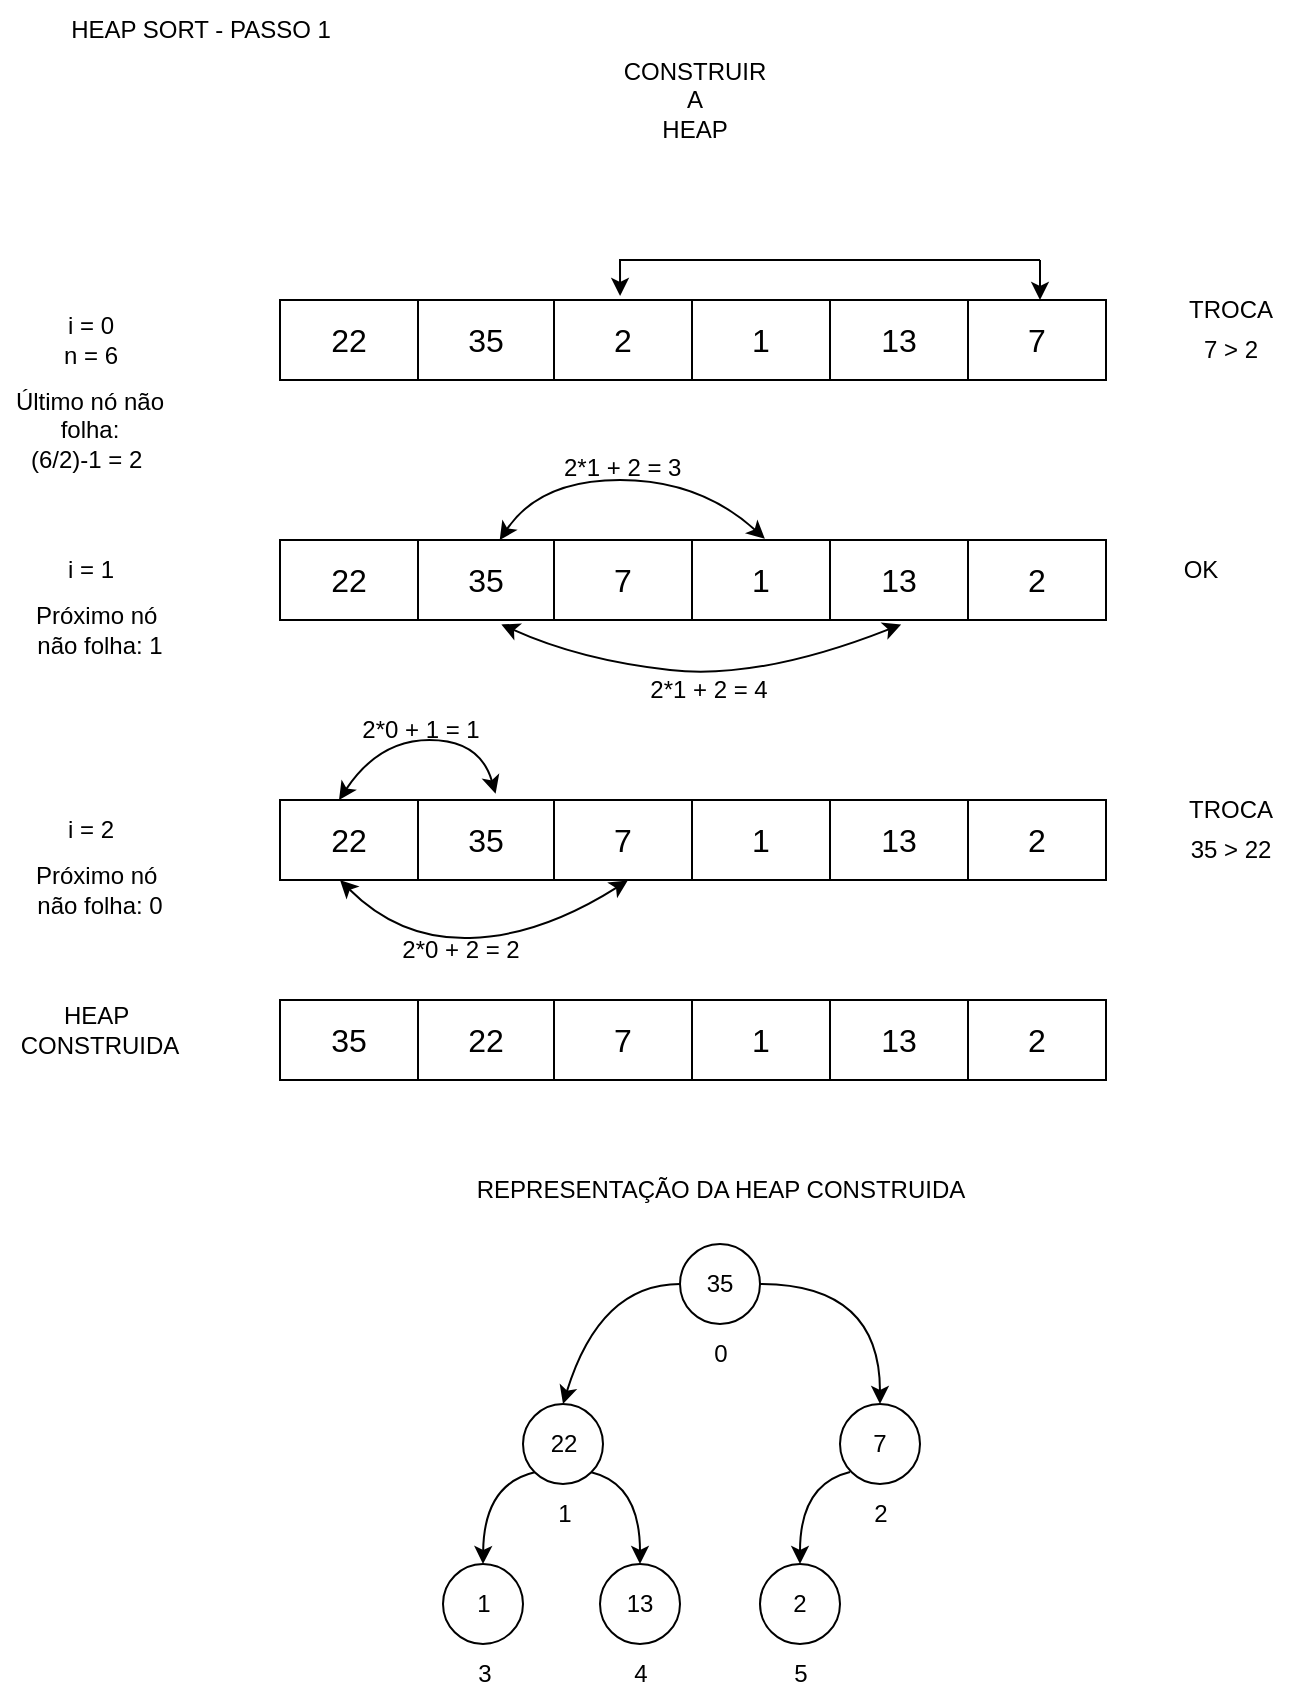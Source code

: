 <mxfile version="26.2.12" pages="2">
  <diagram name="Heap sort" id="qsi6wLuXhjEzFwrj6QT7">
    <mxGraphModel dx="1723" dy="648" grid="1" gridSize="10" guides="1" tooltips="1" connect="1" arrows="1" fold="1" page="1" pageScale="1" pageWidth="827" pageHeight="1169" math="0" shadow="0">
      <root>
        <mxCell id="0" />
        <mxCell id="1" parent="0" />
        <mxCell id="8Rj5OR-w-8HBWn9BKFhG-1" style="edgeStyle=orthogonalEdgeStyle;rounded=0;orthogonalLoop=1;jettySize=auto;html=1;endArrow=none;startFill=1;startArrow=classic;" edge="1" parent="1">
          <mxGeometry relative="1" as="geometry">
            <mxPoint x="540" y="160" as="targetPoint" />
            <mxPoint x="540" y="180" as="sourcePoint" />
            <Array as="points">
              <mxPoint x="540" y="170" />
              <mxPoint x="540" y="170" />
            </Array>
          </mxGeometry>
        </mxCell>
        <mxCell id="8Rj5OR-w-8HBWn9BKFhG-2" value="" style="shape=table;startSize=0;container=1;collapsible=0;childLayout=tableLayout;fontSize=16;" vertex="1" parent="1">
          <mxGeometry x="160" y="180" width="413" height="40" as="geometry" />
        </mxCell>
        <mxCell id="8Rj5OR-w-8HBWn9BKFhG-3" value="" style="shape=tableRow;horizontal=0;startSize=0;swimlaneHead=0;swimlaneBody=0;strokeColor=inherit;top=0;left=0;bottom=0;right=0;collapsible=0;dropTarget=0;fillColor=none;points=[[0,0.5],[1,0.5]];portConstraint=eastwest;fontSize=16;" vertex="1" parent="8Rj5OR-w-8HBWn9BKFhG-2">
          <mxGeometry width="413" height="40" as="geometry" />
        </mxCell>
        <mxCell id="8Rj5OR-w-8HBWn9BKFhG-4" value="22" style="shape=partialRectangle;html=1;whiteSpace=wrap;connectable=0;strokeColor=inherit;overflow=hidden;fillColor=none;top=0;left=0;bottom=0;right=0;pointerEvents=1;fontSize=16;" vertex="1" parent="8Rj5OR-w-8HBWn9BKFhG-3">
          <mxGeometry width="69" height="40" as="geometry">
            <mxRectangle width="69" height="40" as="alternateBounds" />
          </mxGeometry>
        </mxCell>
        <mxCell id="8Rj5OR-w-8HBWn9BKFhG-5" value="35" style="shape=partialRectangle;html=1;whiteSpace=wrap;connectable=0;strokeColor=inherit;overflow=hidden;fillColor=none;top=0;left=0;bottom=0;right=0;pointerEvents=1;fontSize=16;" vertex="1" parent="8Rj5OR-w-8HBWn9BKFhG-3">
          <mxGeometry x="69" width="68" height="40" as="geometry">
            <mxRectangle width="68" height="40" as="alternateBounds" />
          </mxGeometry>
        </mxCell>
        <mxCell id="8Rj5OR-w-8HBWn9BKFhG-6" value="2" style="shape=partialRectangle;html=1;whiteSpace=wrap;connectable=0;strokeColor=inherit;overflow=hidden;fillColor=none;top=0;left=0;bottom=0;right=0;pointerEvents=1;fontSize=16;" vertex="1" parent="8Rj5OR-w-8HBWn9BKFhG-3">
          <mxGeometry x="137" width="69" height="40" as="geometry">
            <mxRectangle width="69" height="40" as="alternateBounds" />
          </mxGeometry>
        </mxCell>
        <mxCell id="8Rj5OR-w-8HBWn9BKFhG-7" value="1" style="shape=partialRectangle;html=1;whiteSpace=wrap;connectable=0;strokeColor=inherit;overflow=hidden;fillColor=none;top=0;left=0;bottom=0;right=0;pointerEvents=1;fontSize=16;" vertex="1" parent="8Rj5OR-w-8HBWn9BKFhG-3">
          <mxGeometry x="206" width="69" height="40" as="geometry">
            <mxRectangle width="69" height="40" as="alternateBounds" />
          </mxGeometry>
        </mxCell>
        <mxCell id="8Rj5OR-w-8HBWn9BKFhG-8" value="13" style="shape=partialRectangle;html=1;whiteSpace=wrap;connectable=0;strokeColor=inherit;overflow=hidden;fillColor=none;top=0;left=0;bottom=0;right=0;pointerEvents=1;fontSize=16;" vertex="1" parent="8Rj5OR-w-8HBWn9BKFhG-3">
          <mxGeometry x="275" width="69" height="40" as="geometry">
            <mxRectangle width="69" height="40" as="alternateBounds" />
          </mxGeometry>
        </mxCell>
        <mxCell id="8Rj5OR-w-8HBWn9BKFhG-9" value="7" style="shape=partialRectangle;html=1;whiteSpace=wrap;connectable=0;strokeColor=inherit;overflow=hidden;fillColor=none;top=0;left=0;bottom=0;right=0;pointerEvents=1;fontSize=16;" vertex="1" parent="8Rj5OR-w-8HBWn9BKFhG-3">
          <mxGeometry x="344" width="69" height="40" as="geometry">
            <mxRectangle width="69" height="40" as="alternateBounds" />
          </mxGeometry>
        </mxCell>
        <mxCell id="8Rj5OR-w-8HBWn9BKFhG-11" value="" style="shape=table;startSize=0;container=1;collapsible=0;childLayout=tableLayout;fontSize=16;" vertex="1" parent="1">
          <mxGeometry x="160" y="300" width="413" height="40" as="geometry" />
        </mxCell>
        <mxCell id="8Rj5OR-w-8HBWn9BKFhG-12" value="" style="shape=tableRow;horizontal=0;startSize=0;swimlaneHead=0;swimlaneBody=0;strokeColor=inherit;top=0;left=0;bottom=0;right=0;collapsible=0;dropTarget=0;fillColor=none;points=[[0,0.5],[1,0.5]];portConstraint=eastwest;fontSize=16;" vertex="1" parent="8Rj5OR-w-8HBWn9BKFhG-11">
          <mxGeometry width="413" height="40" as="geometry" />
        </mxCell>
        <mxCell id="8Rj5OR-w-8HBWn9BKFhG-13" value="22" style="shape=partialRectangle;html=1;whiteSpace=wrap;connectable=0;strokeColor=inherit;overflow=hidden;fillColor=none;top=0;left=0;bottom=0;right=0;pointerEvents=1;fontSize=16;" vertex="1" parent="8Rj5OR-w-8HBWn9BKFhG-12">
          <mxGeometry width="69" height="40" as="geometry">
            <mxRectangle width="69" height="40" as="alternateBounds" />
          </mxGeometry>
        </mxCell>
        <mxCell id="8Rj5OR-w-8HBWn9BKFhG-14" value="35" style="shape=partialRectangle;html=1;whiteSpace=wrap;connectable=0;strokeColor=inherit;overflow=hidden;fillColor=none;top=0;left=0;bottom=0;right=0;pointerEvents=1;fontSize=16;" vertex="1" parent="8Rj5OR-w-8HBWn9BKFhG-12">
          <mxGeometry x="69" width="68" height="40" as="geometry">
            <mxRectangle width="68" height="40" as="alternateBounds" />
          </mxGeometry>
        </mxCell>
        <mxCell id="8Rj5OR-w-8HBWn9BKFhG-15" value="7" style="shape=partialRectangle;html=1;whiteSpace=wrap;connectable=0;strokeColor=inherit;overflow=hidden;fillColor=none;top=0;left=0;bottom=0;right=0;pointerEvents=1;fontSize=16;" vertex="1" parent="8Rj5OR-w-8HBWn9BKFhG-12">
          <mxGeometry x="137" width="69" height="40" as="geometry">
            <mxRectangle width="69" height="40" as="alternateBounds" />
          </mxGeometry>
        </mxCell>
        <mxCell id="8Rj5OR-w-8HBWn9BKFhG-16" value="1" style="shape=partialRectangle;html=1;whiteSpace=wrap;connectable=0;strokeColor=inherit;overflow=hidden;fillColor=none;top=0;left=0;bottom=0;right=0;pointerEvents=1;fontSize=16;" vertex="1" parent="8Rj5OR-w-8HBWn9BKFhG-12">
          <mxGeometry x="206" width="69" height="40" as="geometry">
            <mxRectangle width="69" height="40" as="alternateBounds" />
          </mxGeometry>
        </mxCell>
        <mxCell id="8Rj5OR-w-8HBWn9BKFhG-17" value="13" style="shape=partialRectangle;html=1;whiteSpace=wrap;connectable=0;strokeColor=inherit;overflow=hidden;fillColor=none;top=0;left=0;bottom=0;right=0;pointerEvents=1;fontSize=16;" vertex="1" parent="8Rj5OR-w-8HBWn9BKFhG-12">
          <mxGeometry x="275" width="69" height="40" as="geometry">
            <mxRectangle width="69" height="40" as="alternateBounds" />
          </mxGeometry>
        </mxCell>
        <mxCell id="8Rj5OR-w-8HBWn9BKFhG-18" value="2" style="shape=partialRectangle;html=1;whiteSpace=wrap;connectable=0;strokeColor=inherit;overflow=hidden;fillColor=none;top=0;left=0;bottom=0;right=0;pointerEvents=1;fontSize=16;" vertex="1" parent="8Rj5OR-w-8HBWn9BKFhG-12">
          <mxGeometry x="344" width="69" height="40" as="geometry">
            <mxRectangle width="69" height="40" as="alternateBounds" />
          </mxGeometry>
        </mxCell>
        <mxCell id="8Rj5OR-w-8HBWn9BKFhG-67" value="" style="curved=1;endArrow=classic;html=1;rounded=0;entryX=0.266;entryY=0;entryDx=0;entryDy=0;entryPerimeter=0;exitX=0.587;exitY=-0.015;exitDx=0;exitDy=0;exitPerimeter=0;startArrow=classic;startFill=1;" edge="1" parent="8Rj5OR-w-8HBWn9BKFhG-11" source="8Rj5OR-w-8HBWn9BKFhG-12" target="8Rj5OR-w-8HBWn9BKFhG-12">
          <mxGeometry width="50" height="50" relative="1" as="geometry">
            <mxPoint x="190" y="-10" as="sourcePoint" />
            <mxPoint x="110" y="-10" as="targetPoint" />
            <Array as="points">
              <mxPoint x="210" y="-30" />
              <mxPoint x="130" y="-30" />
            </Array>
          </mxGeometry>
        </mxCell>
        <mxCell id="8Rj5OR-w-8HBWn9BKFhG-68" value="" style="curved=1;endArrow=classic;html=1;rounded=0;entryX=0.268;entryY=1.055;entryDx=0;entryDy=0;entryPerimeter=0;exitX=0.752;exitY=1.055;exitDx=0;exitDy=0;exitPerimeter=0;startArrow=classic;startFill=1;" edge="1" parent="8Rj5OR-w-8HBWn9BKFhG-11" source="8Rj5OR-w-8HBWn9BKFhG-12" target="8Rj5OR-w-8HBWn9BKFhG-12">
          <mxGeometry width="50" height="50" relative="1" as="geometry">
            <mxPoint x="200" y="100" as="sourcePoint" />
            <mxPoint x="120" y="100" as="targetPoint" />
            <Array as="points">
              <mxPoint x="240" y="70" />
              <mxPoint x="150" y="60" />
            </Array>
          </mxGeometry>
        </mxCell>
        <mxCell id="8Rj5OR-w-8HBWn9BKFhG-19" value="HEAP SORT - PASSO 1" style="text;html=1;align=center;verticalAlign=middle;resizable=0;points=[];autosize=1;strokeColor=none;fillColor=none;" vertex="1" parent="1">
          <mxGeometry x="45" y="30" width="150" height="30" as="geometry" />
        </mxCell>
        <mxCell id="8Rj5OR-w-8HBWn9BKFhG-20" value="i = 0&lt;div&gt;n = 6&lt;/div&gt;" style="text;html=1;align=center;verticalAlign=middle;resizable=0;points=[];autosize=1;strokeColor=none;fillColor=none;" vertex="1" parent="1">
          <mxGeometry x="40" y="180" width="50" height="40" as="geometry" />
        </mxCell>
        <mxCell id="8Rj5OR-w-8HBWn9BKFhG-21" value="i = 1" style="text;html=1;align=center;verticalAlign=middle;resizable=0;points=[];autosize=1;strokeColor=none;fillColor=none;" vertex="1" parent="1">
          <mxGeometry x="40" y="300" width="50" height="30" as="geometry" />
        </mxCell>
        <mxCell id="8Rj5OR-w-8HBWn9BKFhG-23" value="" style="shape=table;startSize=0;container=1;collapsible=0;childLayout=tableLayout;fontSize=16;" vertex="1" parent="1">
          <mxGeometry x="160" y="430" width="413" height="40" as="geometry" />
        </mxCell>
        <mxCell id="8Rj5OR-w-8HBWn9BKFhG-24" value="" style="shape=tableRow;horizontal=0;startSize=0;swimlaneHead=0;swimlaneBody=0;strokeColor=inherit;top=0;left=0;bottom=0;right=0;collapsible=0;dropTarget=0;fillColor=none;points=[[0,0.5],[1,0.5]];portConstraint=eastwest;fontSize=16;" vertex="1" parent="8Rj5OR-w-8HBWn9BKFhG-23">
          <mxGeometry width="413" height="40" as="geometry" />
        </mxCell>
        <mxCell id="8Rj5OR-w-8HBWn9BKFhG-25" value="22" style="shape=partialRectangle;html=1;whiteSpace=wrap;connectable=0;strokeColor=inherit;overflow=hidden;fillColor=none;top=0;left=0;bottom=0;right=0;pointerEvents=1;fontSize=16;" vertex="1" parent="8Rj5OR-w-8HBWn9BKFhG-24">
          <mxGeometry width="69" height="40" as="geometry">
            <mxRectangle width="69" height="40" as="alternateBounds" />
          </mxGeometry>
        </mxCell>
        <mxCell id="8Rj5OR-w-8HBWn9BKFhG-26" value="35" style="shape=partialRectangle;html=1;whiteSpace=wrap;connectable=0;strokeColor=inherit;overflow=hidden;fillColor=none;top=0;left=0;bottom=0;right=0;pointerEvents=1;fontSize=16;" vertex="1" parent="8Rj5OR-w-8HBWn9BKFhG-24">
          <mxGeometry x="69" width="68" height="40" as="geometry">
            <mxRectangle width="68" height="40" as="alternateBounds" />
          </mxGeometry>
        </mxCell>
        <mxCell id="8Rj5OR-w-8HBWn9BKFhG-27" value="7" style="shape=partialRectangle;html=1;whiteSpace=wrap;connectable=0;strokeColor=inherit;overflow=hidden;fillColor=none;top=0;left=0;bottom=0;right=0;pointerEvents=1;fontSize=16;" vertex="1" parent="8Rj5OR-w-8HBWn9BKFhG-24">
          <mxGeometry x="137" width="69" height="40" as="geometry">
            <mxRectangle width="69" height="40" as="alternateBounds" />
          </mxGeometry>
        </mxCell>
        <mxCell id="8Rj5OR-w-8HBWn9BKFhG-28" value="1" style="shape=partialRectangle;html=1;whiteSpace=wrap;connectable=0;strokeColor=inherit;overflow=hidden;fillColor=none;top=0;left=0;bottom=0;right=0;pointerEvents=1;fontSize=16;" vertex="1" parent="8Rj5OR-w-8HBWn9BKFhG-24">
          <mxGeometry x="206" width="69" height="40" as="geometry">
            <mxRectangle width="69" height="40" as="alternateBounds" />
          </mxGeometry>
        </mxCell>
        <mxCell id="8Rj5OR-w-8HBWn9BKFhG-29" value="13" style="shape=partialRectangle;html=1;whiteSpace=wrap;connectable=0;strokeColor=inherit;overflow=hidden;fillColor=none;top=0;left=0;bottom=0;right=0;pointerEvents=1;fontSize=16;" vertex="1" parent="8Rj5OR-w-8HBWn9BKFhG-24">
          <mxGeometry x="275" width="69" height="40" as="geometry">
            <mxRectangle width="69" height="40" as="alternateBounds" />
          </mxGeometry>
        </mxCell>
        <mxCell id="8Rj5OR-w-8HBWn9BKFhG-30" value="2" style="shape=partialRectangle;html=1;whiteSpace=wrap;connectable=0;strokeColor=inherit;overflow=hidden;fillColor=none;top=0;left=0;bottom=0;right=0;pointerEvents=1;fontSize=16;" vertex="1" parent="8Rj5OR-w-8HBWn9BKFhG-24">
          <mxGeometry x="344" width="69" height="40" as="geometry">
            <mxRectangle width="69" height="40" as="alternateBounds" />
          </mxGeometry>
        </mxCell>
        <mxCell id="8Rj5OR-w-8HBWn9BKFhG-31" value="i = 2" style="text;html=1;align=center;verticalAlign=middle;resizable=0;points=[];autosize=1;strokeColor=none;fillColor=none;" vertex="1" parent="1">
          <mxGeometry x="40" y="430" width="50" height="30" as="geometry" />
        </mxCell>
        <mxCell id="8Rj5OR-w-8HBWn9BKFhG-34" value="" style="shape=table;startSize=0;container=1;collapsible=0;childLayout=tableLayout;fontSize=16;" vertex="1" parent="1">
          <mxGeometry x="160" y="530" width="413" height="40" as="geometry" />
        </mxCell>
        <mxCell id="8Rj5OR-w-8HBWn9BKFhG-35" value="" style="shape=tableRow;horizontal=0;startSize=0;swimlaneHead=0;swimlaneBody=0;strokeColor=inherit;top=0;left=0;bottom=0;right=0;collapsible=0;dropTarget=0;fillColor=none;points=[[0,0.5],[1,0.5]];portConstraint=eastwest;fontSize=16;" vertex="1" parent="8Rj5OR-w-8HBWn9BKFhG-34">
          <mxGeometry width="413" height="40" as="geometry" />
        </mxCell>
        <mxCell id="8Rj5OR-w-8HBWn9BKFhG-36" value="35" style="shape=partialRectangle;html=1;whiteSpace=wrap;connectable=0;strokeColor=inherit;overflow=hidden;fillColor=none;top=0;left=0;bottom=0;right=0;pointerEvents=1;fontSize=16;" vertex="1" parent="8Rj5OR-w-8HBWn9BKFhG-35">
          <mxGeometry width="69" height="40" as="geometry">
            <mxRectangle width="69" height="40" as="alternateBounds" />
          </mxGeometry>
        </mxCell>
        <mxCell id="8Rj5OR-w-8HBWn9BKFhG-37" value="22" style="shape=partialRectangle;html=1;whiteSpace=wrap;connectable=0;strokeColor=inherit;overflow=hidden;fillColor=none;top=0;left=0;bottom=0;right=0;pointerEvents=1;fontSize=16;" vertex="1" parent="8Rj5OR-w-8HBWn9BKFhG-35">
          <mxGeometry x="69" width="68" height="40" as="geometry">
            <mxRectangle width="68" height="40" as="alternateBounds" />
          </mxGeometry>
        </mxCell>
        <mxCell id="8Rj5OR-w-8HBWn9BKFhG-38" value="7" style="shape=partialRectangle;html=1;whiteSpace=wrap;connectable=0;strokeColor=inherit;overflow=hidden;fillColor=none;top=0;left=0;bottom=0;right=0;pointerEvents=1;fontSize=16;" vertex="1" parent="8Rj5OR-w-8HBWn9BKFhG-35">
          <mxGeometry x="137" width="69" height="40" as="geometry">
            <mxRectangle width="69" height="40" as="alternateBounds" />
          </mxGeometry>
        </mxCell>
        <mxCell id="8Rj5OR-w-8HBWn9BKFhG-39" value="1" style="shape=partialRectangle;html=1;whiteSpace=wrap;connectable=0;strokeColor=inherit;overflow=hidden;fillColor=none;top=0;left=0;bottom=0;right=0;pointerEvents=1;fontSize=16;" vertex="1" parent="8Rj5OR-w-8HBWn9BKFhG-35">
          <mxGeometry x="206" width="69" height="40" as="geometry">
            <mxRectangle width="69" height="40" as="alternateBounds" />
          </mxGeometry>
        </mxCell>
        <mxCell id="8Rj5OR-w-8HBWn9BKFhG-40" value="13" style="shape=partialRectangle;html=1;whiteSpace=wrap;connectable=0;strokeColor=inherit;overflow=hidden;fillColor=none;top=0;left=0;bottom=0;right=0;pointerEvents=1;fontSize=16;" vertex="1" parent="8Rj5OR-w-8HBWn9BKFhG-35">
          <mxGeometry x="275" width="69" height="40" as="geometry">
            <mxRectangle width="69" height="40" as="alternateBounds" />
          </mxGeometry>
        </mxCell>
        <mxCell id="8Rj5OR-w-8HBWn9BKFhG-41" value="2" style="shape=partialRectangle;html=1;whiteSpace=wrap;connectable=0;strokeColor=inherit;overflow=hidden;fillColor=none;top=0;left=0;bottom=0;right=0;pointerEvents=1;fontSize=16;" vertex="1" parent="8Rj5OR-w-8HBWn9BKFhG-35">
          <mxGeometry x="344" width="69" height="40" as="geometry">
            <mxRectangle width="69" height="40" as="alternateBounds" />
          </mxGeometry>
        </mxCell>
        <mxCell id="8Rj5OR-w-8HBWn9BKFhG-54" value="TROCA" style="text;html=1;align=center;verticalAlign=middle;resizable=0;points=[];autosize=1;strokeColor=none;fillColor=none;" vertex="1" parent="1">
          <mxGeometry x="600" y="170" width="70" height="30" as="geometry" />
        </mxCell>
        <mxCell id="8Rj5OR-w-8HBWn9BKFhG-57" value="OK" style="text;html=1;align=center;verticalAlign=middle;resizable=0;points=[];autosize=1;strokeColor=none;fillColor=none;" vertex="1" parent="1">
          <mxGeometry x="600" y="300" width="40" height="30" as="geometry" />
        </mxCell>
        <mxCell id="8Rj5OR-w-8HBWn9BKFhG-60" value="CONSTRUIR&lt;div&gt;A&lt;/div&gt;&lt;div&gt;HEAP&lt;/div&gt;" style="text;html=1;align=center;verticalAlign=middle;resizable=0;points=[];autosize=1;strokeColor=none;fillColor=none;" vertex="1" parent="1">
          <mxGeometry x="321.5" y="50" width="90" height="60" as="geometry" />
        </mxCell>
        <mxCell id="8Rj5OR-w-8HBWn9BKFhG-61" value="Último nó não folha:&lt;div&gt;(6/2)-1 = 2&amp;nbsp;&lt;/div&gt;" style="text;html=1;align=center;verticalAlign=middle;whiteSpace=wrap;rounded=0;" vertex="1" parent="1">
          <mxGeometry x="20" y="230" width="90" height="30" as="geometry" />
        </mxCell>
        <mxCell id="8Rj5OR-w-8HBWn9BKFhG-10" value="" style="endArrow=classic;html=1;rounded=0;entryX=0.08;entryY=-0.05;entryDx=0;entryDy=0;entryPerimeter=0;" edge="1" parent="1">
          <mxGeometry width="50" height="50" relative="1" as="geometry">
            <mxPoint x="540" y="160" as="sourcePoint" />
            <mxPoint x="330.04" y="178" as="targetPoint" />
            <Array as="points">
              <mxPoint x="330" y="160" />
            </Array>
          </mxGeometry>
        </mxCell>
        <mxCell id="8Rj5OR-w-8HBWn9BKFhG-62" value="7 &amp;gt; 2" style="text;html=1;align=center;verticalAlign=middle;resizable=0;points=[];autosize=1;strokeColor=none;fillColor=none;" vertex="1" parent="1">
          <mxGeometry x="610" y="190" width="50" height="30" as="geometry" />
        </mxCell>
        <mxCell id="8Rj5OR-w-8HBWn9BKFhG-64" value="&lt;span style=&quot;text-wrap-mode: nowrap;&quot;&gt;Próximo nó&amp;nbsp;&lt;/span&gt;&lt;div&gt;&lt;span style=&quot;text-wrap-mode: nowrap;&quot;&gt;não folha: 1&lt;/span&gt;&lt;/div&gt;" style="text;html=1;align=center;verticalAlign=middle;whiteSpace=wrap;rounded=0;" vertex="1" parent="1">
          <mxGeometry x="30" y="330" width="80" height="30" as="geometry" />
        </mxCell>
        <mxCell id="8Rj5OR-w-8HBWn9BKFhG-69" value="2*1 + 2 = 4" style="text;html=1;align=center;verticalAlign=middle;resizable=0;points=[];autosize=1;strokeColor=none;fillColor=none;" vertex="1" parent="1">
          <mxGeometry x="334" y="360" width="80" height="30" as="geometry" />
        </mxCell>
        <mxCell id="8Rj5OR-w-8HBWn9BKFhG-70" value="&lt;span style=&quot;color: rgb(0, 0, 0); font-family: Helvetica; font-size: 12px; font-style: normal; font-variant-ligatures: normal; font-variant-caps: normal; font-weight: 400; letter-spacing: normal; orphans: 2; text-align: center; text-indent: 0px; text-transform: none; widows: 2; word-spacing: 0px; -webkit-text-stroke-width: 0px; white-space: nowrap; text-decoration-thickness: initial; text-decoration-style: initial; text-decoration-color: initial; float: none; display: inline !important;&quot;&gt;2*1 + 2 = 3&lt;/span&gt;" style="text;whiteSpace=wrap;html=1;" vertex="1" parent="1">
          <mxGeometry x="300" y="250" width="70" height="20" as="geometry" />
        </mxCell>
        <mxCell id="8Rj5OR-w-8HBWn9BKFhG-72" value="&lt;span style=&quot;text-wrap-mode: nowrap;&quot;&gt;Próximo nó&amp;nbsp;&lt;/span&gt;&lt;div&gt;&lt;span style=&quot;text-wrap-mode: nowrap;&quot;&gt;não folha: 0&lt;/span&gt;&lt;/div&gt;" style="text;html=1;align=center;verticalAlign=middle;whiteSpace=wrap;rounded=0;" vertex="1" parent="1">
          <mxGeometry x="30" y="460" width="80" height="30" as="geometry" />
        </mxCell>
        <mxCell id="8Rj5OR-w-8HBWn9BKFhG-73" value="" style="curved=1;endArrow=classic;html=1;rounded=0;entryX=0.266;entryY=0;entryDx=0;entryDy=0;entryPerimeter=0;exitX=0.261;exitY=-0.079;exitDx=0;exitDy=0;exitPerimeter=0;startArrow=classic;startFill=1;" edge="1" parent="1" source="8Rj5OR-w-8HBWn9BKFhG-24">
          <mxGeometry width="50" height="50" relative="1" as="geometry">
            <mxPoint x="321.5" y="429" as="sourcePoint" />
            <mxPoint x="189.5" y="430" as="targetPoint" />
            <Array as="points">
              <mxPoint x="260" y="400" />
              <mxPoint x="209.5" y="400" />
            </Array>
          </mxGeometry>
        </mxCell>
        <mxCell id="8Rj5OR-w-8HBWn9BKFhG-74" value="" style="curved=1;endArrow=classic;html=1;rounded=0;entryX=0.268;entryY=1.055;entryDx=0;entryDy=0;entryPerimeter=0;exitX=0.421;exitY=1.007;exitDx=0;exitDy=0;exitPerimeter=0;startArrow=classic;startFill=1;" edge="1" parent="1" source="8Rj5OR-w-8HBWn9BKFhG-24">
          <mxGeometry width="50" height="50" relative="1" as="geometry">
            <mxPoint x="390" y="470" as="sourcePoint" />
            <mxPoint x="190" y="470" as="targetPoint" />
            <Array as="points">
              <mxPoint x="290" y="498" />
              <mxPoint x="220" y="500" />
            </Array>
          </mxGeometry>
        </mxCell>
        <mxCell id="8Rj5OR-w-8HBWn9BKFhG-75" value="2*0 + 2 = 2" style="text;html=1;align=center;verticalAlign=middle;resizable=0;points=[];autosize=1;strokeColor=none;fillColor=none;" vertex="1" parent="1">
          <mxGeometry x="210" y="490" width="80" height="30" as="geometry" />
        </mxCell>
        <mxCell id="8Rj5OR-w-8HBWn9BKFhG-76" value="2*0 + 1 = 1" style="text;html=1;align=center;verticalAlign=middle;resizable=0;points=[];autosize=1;strokeColor=none;fillColor=none;" vertex="1" parent="1">
          <mxGeometry x="190" y="380" width="80" height="30" as="geometry" />
        </mxCell>
        <mxCell id="8Rj5OR-w-8HBWn9BKFhG-78" value="TROCA" style="text;html=1;align=center;verticalAlign=middle;resizable=0;points=[];autosize=1;strokeColor=none;fillColor=none;" vertex="1" parent="1">
          <mxGeometry x="600" y="420" width="70" height="30" as="geometry" />
        </mxCell>
        <mxCell id="8Rj5OR-w-8HBWn9BKFhG-79" value="35 &amp;gt; 22" style="text;html=1;align=center;verticalAlign=middle;resizable=0;points=[];autosize=1;strokeColor=none;fillColor=none;" vertex="1" parent="1">
          <mxGeometry x="605" y="440" width="60" height="30" as="geometry" />
        </mxCell>
        <mxCell id="8Rj5OR-w-8HBWn9BKFhG-80" value="&lt;span style=&quot;text-wrap-mode: nowrap;&quot;&gt;HEAP&amp;nbsp;&lt;/span&gt;&lt;div&gt;&lt;span style=&quot;text-wrap-mode: nowrap;&quot;&gt;CONSTRUIDA&lt;/span&gt;&lt;/div&gt;" style="text;html=1;align=center;verticalAlign=middle;whiteSpace=wrap;rounded=0;" vertex="1" parent="1">
          <mxGeometry x="30" y="530" width="80" height="30" as="geometry" />
        </mxCell>
        <mxCell id="8Rj5OR-w-8HBWn9BKFhG-81" value="35" style="ellipse;whiteSpace=wrap;html=1;aspect=fixed;" vertex="1" parent="1">
          <mxGeometry x="360" y="652" width="40" height="40" as="geometry" />
        </mxCell>
        <mxCell id="8Rj5OR-w-8HBWn9BKFhG-83" value="22" style="ellipse;whiteSpace=wrap;html=1;aspect=fixed;" vertex="1" parent="1">
          <mxGeometry x="281.5" y="732" width="40" height="40" as="geometry" />
        </mxCell>
        <mxCell id="8Rj5OR-w-8HBWn9BKFhG-84" value="7" style="ellipse;whiteSpace=wrap;html=1;aspect=fixed;" vertex="1" parent="1">
          <mxGeometry x="440" y="732" width="40" height="40" as="geometry" />
        </mxCell>
        <mxCell id="8Rj5OR-w-8HBWn9BKFhG-85" value="1" style="ellipse;whiteSpace=wrap;html=1;aspect=fixed;" vertex="1" parent="1">
          <mxGeometry x="241.5" y="812" width="40" height="40" as="geometry" />
        </mxCell>
        <mxCell id="8Rj5OR-w-8HBWn9BKFhG-86" value="13" style="ellipse;whiteSpace=wrap;html=1;aspect=fixed;" vertex="1" parent="1">
          <mxGeometry x="320" y="812" width="40" height="40" as="geometry" />
        </mxCell>
        <mxCell id="8Rj5OR-w-8HBWn9BKFhG-87" value="2" style="ellipse;whiteSpace=wrap;html=1;aspect=fixed;" vertex="1" parent="1">
          <mxGeometry x="400" y="812" width="40" height="40" as="geometry" />
        </mxCell>
        <mxCell id="8Rj5OR-w-8HBWn9BKFhG-88" value="" style="curved=1;endArrow=classic;html=1;rounded=0;exitX=0;exitY=0.5;exitDx=0;exitDy=0;entryX=0.5;entryY=0;entryDx=0;entryDy=0;" edge="1" parent="1" source="8Rj5OR-w-8HBWn9BKFhG-81" target="8Rj5OR-w-8HBWn9BKFhG-83">
          <mxGeometry width="50" height="50" relative="1" as="geometry">
            <mxPoint x="140" y="782" as="sourcePoint" />
            <mxPoint x="190" y="732" as="targetPoint" />
            <Array as="points">
              <mxPoint x="320" y="672" />
            </Array>
          </mxGeometry>
        </mxCell>
        <mxCell id="8Rj5OR-w-8HBWn9BKFhG-89" value="" style="curved=1;endArrow=classic;html=1;rounded=0;exitX=0;exitY=1;exitDx=0;exitDy=0;entryX=0.5;entryY=0;entryDx=0;entryDy=0;" edge="1" parent="1" source="8Rj5OR-w-8HBWn9BKFhG-83" target="8Rj5OR-w-8HBWn9BKFhG-85">
          <mxGeometry width="50" height="50" relative="1" as="geometry">
            <mxPoint x="268" y="752" as="sourcePoint" />
            <mxPoint x="210" y="812" as="targetPoint" />
            <Array as="points">
              <mxPoint x="262" y="772" />
            </Array>
          </mxGeometry>
        </mxCell>
        <mxCell id="8Rj5OR-w-8HBWn9BKFhG-90" value="" style="curved=1;endArrow=classic;html=1;rounded=0;exitX=1;exitY=1;exitDx=0;exitDy=0;entryX=0.5;entryY=0;entryDx=0;entryDy=0;" edge="1" parent="1" source="8Rj5OR-w-8HBWn9BKFhG-83" target="8Rj5OR-w-8HBWn9BKFhG-86">
          <mxGeometry width="50" height="50" relative="1" as="geometry">
            <mxPoint x="379" y="752" as="sourcePoint" />
            <mxPoint x="354" y="798" as="targetPoint" />
            <Array as="points">
              <mxPoint x="340" y="772" />
            </Array>
          </mxGeometry>
        </mxCell>
        <mxCell id="8Rj5OR-w-8HBWn9BKFhG-91" value="" style="curved=1;endArrow=classic;html=1;rounded=0;exitX=1;exitY=0.5;exitDx=0;exitDy=0;entryX=0.5;entryY=0;entryDx=0;entryDy=0;" edge="1" parent="1" source="8Rj5OR-w-8HBWn9BKFhG-81" target="8Rj5OR-w-8HBWn9BKFhG-84">
          <mxGeometry width="50" height="50" relative="1" as="geometry">
            <mxPoint x="568" y="662" as="sourcePoint" />
            <mxPoint x="510" y="722" as="targetPoint" />
            <Array as="points">
              <mxPoint x="460" y="672" />
            </Array>
          </mxGeometry>
        </mxCell>
        <mxCell id="8Rj5OR-w-8HBWn9BKFhG-92" value="" style="curved=1;endArrow=classic;html=1;rounded=0;exitX=0;exitY=1;exitDx=0;exitDy=0;entryX=0.5;entryY=0;entryDx=0;entryDy=0;" edge="1" parent="1">
          <mxGeometry width="50" height="50" relative="1" as="geometry">
            <mxPoint x="445" y="766" as="sourcePoint" />
            <mxPoint x="420" y="812" as="targetPoint" />
            <Array as="points">
              <mxPoint x="420" y="772" />
            </Array>
          </mxGeometry>
        </mxCell>
        <mxCell id="8Rj5OR-w-8HBWn9BKFhG-93" value="REPRESENTAÇÃO DA HEAP CONSTRUIDA" style="text;html=1;align=center;verticalAlign=middle;resizable=0;points=[];autosize=1;strokeColor=none;fillColor=none;" vertex="1" parent="1">
          <mxGeometry x="245" y="610" width="270" height="30" as="geometry" />
        </mxCell>
        <mxCell id="8Rj5OR-w-8HBWn9BKFhG-94" value="0" style="text;html=1;align=center;verticalAlign=middle;resizable=0;points=[];autosize=1;strokeColor=none;fillColor=none;" vertex="1" parent="1">
          <mxGeometry x="365" y="692" width="30" height="30" as="geometry" />
        </mxCell>
        <mxCell id="8Rj5OR-w-8HBWn9BKFhG-95" value="1" style="text;html=1;align=center;verticalAlign=middle;resizable=0;points=[];autosize=1;strokeColor=none;fillColor=none;" vertex="1" parent="1">
          <mxGeometry x="286.5" y="772" width="30" height="30" as="geometry" />
        </mxCell>
        <mxCell id="8Rj5OR-w-8HBWn9BKFhG-96" value="2" style="text;html=1;align=center;verticalAlign=middle;resizable=0;points=[];autosize=1;strokeColor=none;fillColor=none;" vertex="1" parent="1">
          <mxGeometry x="445" y="772" width="30" height="30" as="geometry" />
        </mxCell>
        <mxCell id="8Rj5OR-w-8HBWn9BKFhG-97" value="3" style="text;html=1;align=center;verticalAlign=middle;resizable=0;points=[];autosize=1;strokeColor=none;fillColor=none;" vertex="1" parent="1">
          <mxGeometry x="246.5" y="852" width="30" height="30" as="geometry" />
        </mxCell>
        <mxCell id="8Rj5OR-w-8HBWn9BKFhG-98" value="4" style="text;html=1;align=center;verticalAlign=middle;resizable=0;points=[];autosize=1;strokeColor=none;fillColor=none;" vertex="1" parent="1">
          <mxGeometry x="325" y="852" width="30" height="30" as="geometry" />
        </mxCell>
        <mxCell id="8Rj5OR-w-8HBWn9BKFhG-99" value="5" style="text;html=1;align=center;verticalAlign=middle;resizable=0;points=[];autosize=1;strokeColor=none;fillColor=none;" vertex="1" parent="1">
          <mxGeometry x="405" y="852" width="30" height="30" as="geometry" />
        </mxCell>
      </root>
    </mxGraphModel>
  </diagram>
  <diagram id="wCjz64IBxsLJyGyhINkb" name="Heap sort 2">
    <mxGraphModel dx="1723" dy="648" grid="1" gridSize="10" guides="1" tooltips="1" connect="1" arrows="1" fold="1" page="1" pageScale="1" pageWidth="827" pageHeight="1169" math="0" shadow="0">
      <root>
        <mxCell id="0" />
        <mxCell id="1" parent="0" />
        <mxCell id="Q847FwNQ0QFkaVLEE0cP-10" value="" style="shape=table;startSize=0;container=1;collapsible=0;childLayout=tableLayout;fontSize=16;" vertex="1" parent="1">
          <mxGeometry x="160" y="300" width="413" height="40" as="geometry" />
        </mxCell>
        <mxCell id="Q847FwNQ0QFkaVLEE0cP-11" value="" style="shape=tableRow;horizontal=0;startSize=0;swimlaneHead=0;swimlaneBody=0;strokeColor=inherit;top=0;left=0;bottom=0;right=0;collapsible=0;dropTarget=0;fillColor=none;points=[[0,0.5],[1,0.5]];portConstraint=eastwest;fontSize=16;" vertex="1" parent="Q847FwNQ0QFkaVLEE0cP-10">
          <mxGeometry width="413" height="40" as="geometry" />
        </mxCell>
        <mxCell id="Q847FwNQ0QFkaVLEE0cP-12" value="2" style="shape=partialRectangle;html=1;whiteSpace=wrap;connectable=0;strokeColor=inherit;overflow=hidden;fillColor=none;top=0;left=0;bottom=0;right=0;pointerEvents=1;fontSize=16;" vertex="1" parent="Q847FwNQ0QFkaVLEE0cP-11">
          <mxGeometry width="69" height="40" as="geometry">
            <mxRectangle width="69" height="40" as="alternateBounds" />
          </mxGeometry>
        </mxCell>
        <mxCell id="Q847FwNQ0QFkaVLEE0cP-13" value="22" style="shape=partialRectangle;html=1;whiteSpace=wrap;connectable=0;strokeColor=inherit;overflow=hidden;fillColor=none;top=0;left=0;bottom=0;right=0;pointerEvents=1;fontSize=16;" vertex="1" parent="Q847FwNQ0QFkaVLEE0cP-11">
          <mxGeometry x="69" width="68" height="40" as="geometry">
            <mxRectangle width="68" height="40" as="alternateBounds" />
          </mxGeometry>
        </mxCell>
        <mxCell id="Q847FwNQ0QFkaVLEE0cP-14" value="7" style="shape=partialRectangle;html=1;whiteSpace=wrap;connectable=0;strokeColor=inherit;overflow=hidden;fillColor=none;top=0;left=0;bottom=0;right=0;pointerEvents=1;fontSize=16;" vertex="1" parent="Q847FwNQ0QFkaVLEE0cP-11">
          <mxGeometry x="137" width="69" height="40" as="geometry">
            <mxRectangle width="69" height="40" as="alternateBounds" />
          </mxGeometry>
        </mxCell>
        <mxCell id="Q847FwNQ0QFkaVLEE0cP-15" value="1" style="shape=partialRectangle;html=1;whiteSpace=wrap;connectable=0;strokeColor=inherit;overflow=hidden;fillColor=none;top=0;left=0;bottom=0;right=0;pointerEvents=1;fontSize=16;" vertex="1" parent="Q847FwNQ0QFkaVLEE0cP-11">
          <mxGeometry x="206" width="69" height="40" as="geometry">
            <mxRectangle width="69" height="40" as="alternateBounds" />
          </mxGeometry>
        </mxCell>
        <mxCell id="Q847FwNQ0QFkaVLEE0cP-16" value="13" style="shape=partialRectangle;html=1;whiteSpace=wrap;connectable=0;strokeColor=inherit;overflow=hidden;fillColor=none;top=0;left=0;bottom=0;right=0;pointerEvents=1;fontSize=16;" vertex="1" parent="Q847FwNQ0QFkaVLEE0cP-11">
          <mxGeometry x="275" width="69" height="40" as="geometry">
            <mxRectangle width="69" height="40" as="alternateBounds" />
          </mxGeometry>
        </mxCell>
        <mxCell id="Q847FwNQ0QFkaVLEE0cP-17" value="35" style="shape=partialRectangle;html=1;whiteSpace=wrap;connectable=0;strokeColor=inherit;overflow=hidden;fillColor=none;top=0;left=0;bottom=0;right=0;pointerEvents=1;fontSize=16;" vertex="1" parent="Q847FwNQ0QFkaVLEE0cP-11">
          <mxGeometry x="344" width="69" height="40" as="geometry">
            <mxRectangle width="69" height="40" as="alternateBounds" />
          </mxGeometry>
        </mxCell>
        <mxCell id="Q847FwNQ0QFkaVLEE0cP-20" value="HEAP SORT - PASSO 2" style="text;html=1;align=center;verticalAlign=middle;resizable=0;points=[];autosize=1;strokeColor=none;fillColor=none;" vertex="1" parent="1">
          <mxGeometry x="45" y="30" width="150" height="30" as="geometry" />
        </mxCell>
        <mxCell id="Q847FwNQ0QFkaVLEE0cP-21" value="i = 0" style="text;html=1;align=center;verticalAlign=middle;resizable=0;points=[];autosize=1;strokeColor=none;fillColor=none;" vertex="1" parent="1">
          <mxGeometry x="40" y="185" width="50" height="30" as="geometry" />
        </mxCell>
        <mxCell id="Q847FwNQ0QFkaVLEE0cP-23" value="" style="shape=table;startSize=0;container=1;collapsible=0;childLayout=tableLayout;fontSize=16;" vertex="1" parent="1">
          <mxGeometry x="160" y="430" width="413" height="40" as="geometry" />
        </mxCell>
        <mxCell id="Q847FwNQ0QFkaVLEE0cP-24" value="" style="shape=tableRow;horizontal=0;startSize=0;swimlaneHead=0;swimlaneBody=0;strokeColor=inherit;top=0;left=0;bottom=0;right=0;collapsible=0;dropTarget=0;fillColor=none;points=[[0,0.5],[1,0.5]];portConstraint=eastwest;fontSize=16;" vertex="1" parent="Q847FwNQ0QFkaVLEE0cP-23">
          <mxGeometry width="413" height="40" as="geometry" />
        </mxCell>
        <mxCell id="Q847FwNQ0QFkaVLEE0cP-25" value="22" style="shape=partialRectangle;html=1;whiteSpace=wrap;connectable=0;strokeColor=inherit;overflow=hidden;fillColor=none;top=0;left=0;bottom=0;right=0;pointerEvents=1;fontSize=16;" vertex="1" parent="Q847FwNQ0QFkaVLEE0cP-24">
          <mxGeometry width="69" height="40" as="geometry">
            <mxRectangle width="69" height="40" as="alternateBounds" />
          </mxGeometry>
        </mxCell>
        <mxCell id="Q847FwNQ0QFkaVLEE0cP-26" value="2" style="shape=partialRectangle;html=1;whiteSpace=wrap;connectable=0;strokeColor=inherit;overflow=hidden;fillColor=none;top=0;left=0;bottom=0;right=0;pointerEvents=1;fontSize=16;" vertex="1" parent="Q847FwNQ0QFkaVLEE0cP-24">
          <mxGeometry x="69" width="68" height="40" as="geometry">
            <mxRectangle width="68" height="40" as="alternateBounds" />
          </mxGeometry>
        </mxCell>
        <mxCell id="Q847FwNQ0QFkaVLEE0cP-27" value="7" style="shape=partialRectangle;html=1;whiteSpace=wrap;connectable=0;strokeColor=inherit;overflow=hidden;fillColor=none;top=0;left=0;bottom=0;right=0;pointerEvents=1;fontSize=16;" vertex="1" parent="Q847FwNQ0QFkaVLEE0cP-24">
          <mxGeometry x="137" width="69" height="40" as="geometry">
            <mxRectangle width="69" height="40" as="alternateBounds" />
          </mxGeometry>
        </mxCell>
        <mxCell id="Q847FwNQ0QFkaVLEE0cP-28" value="1" style="shape=partialRectangle;html=1;whiteSpace=wrap;connectable=0;strokeColor=inherit;overflow=hidden;fillColor=none;top=0;left=0;bottom=0;right=0;pointerEvents=1;fontSize=16;" vertex="1" parent="Q847FwNQ0QFkaVLEE0cP-24">
          <mxGeometry x="206" width="69" height="40" as="geometry">
            <mxRectangle width="69" height="40" as="alternateBounds" />
          </mxGeometry>
        </mxCell>
        <mxCell id="Q847FwNQ0QFkaVLEE0cP-29" value="13" style="shape=partialRectangle;html=1;whiteSpace=wrap;connectable=0;strokeColor=inherit;overflow=hidden;fillColor=none;top=0;left=0;bottom=0;right=0;pointerEvents=1;fontSize=16;" vertex="1" parent="Q847FwNQ0QFkaVLEE0cP-24">
          <mxGeometry x="275" width="69" height="40" as="geometry">
            <mxRectangle width="69" height="40" as="alternateBounds" />
          </mxGeometry>
        </mxCell>
        <mxCell id="Q847FwNQ0QFkaVLEE0cP-30" value="35" style="shape=partialRectangle;html=1;whiteSpace=wrap;connectable=0;strokeColor=inherit;overflow=hidden;fillColor=none;top=0;left=0;bottom=0;right=0;pointerEvents=1;fontSize=16;" vertex="1" parent="Q847FwNQ0QFkaVLEE0cP-24">
          <mxGeometry x="344" width="69" height="40" as="geometry">
            <mxRectangle width="69" height="40" as="alternateBounds" />
          </mxGeometry>
        </mxCell>
        <mxCell id="Q847FwNQ0QFkaVLEE0cP-32" value="" style="shape=table;startSize=0;container=1;collapsible=0;childLayout=tableLayout;fontSize=16;" vertex="1" parent="1">
          <mxGeometry x="160" y="180" width="413" height="40" as="geometry" />
        </mxCell>
        <mxCell id="Q847FwNQ0QFkaVLEE0cP-33" value="" style="shape=tableRow;horizontal=0;startSize=0;swimlaneHead=0;swimlaneBody=0;strokeColor=inherit;top=0;left=0;bottom=0;right=0;collapsible=0;dropTarget=0;fillColor=none;points=[[0,0.5],[1,0.5]];portConstraint=eastwest;fontSize=16;" vertex="1" parent="Q847FwNQ0QFkaVLEE0cP-32">
          <mxGeometry width="413" height="40" as="geometry" />
        </mxCell>
        <mxCell id="Q847FwNQ0QFkaVLEE0cP-34" value="35" style="shape=partialRectangle;html=1;whiteSpace=wrap;connectable=0;strokeColor=inherit;overflow=hidden;fillColor=none;top=0;left=0;bottom=0;right=0;pointerEvents=1;fontSize=16;" vertex="1" parent="Q847FwNQ0QFkaVLEE0cP-33">
          <mxGeometry width="69" height="40" as="geometry">
            <mxRectangle width="69" height="40" as="alternateBounds" />
          </mxGeometry>
        </mxCell>
        <mxCell id="Q847FwNQ0QFkaVLEE0cP-35" value="22" style="shape=partialRectangle;html=1;whiteSpace=wrap;connectable=0;strokeColor=inherit;overflow=hidden;fillColor=none;top=0;left=0;bottom=0;right=0;pointerEvents=1;fontSize=16;" vertex="1" parent="Q847FwNQ0QFkaVLEE0cP-33">
          <mxGeometry x="69" width="68" height="40" as="geometry">
            <mxRectangle width="68" height="40" as="alternateBounds" />
          </mxGeometry>
        </mxCell>
        <mxCell id="Q847FwNQ0QFkaVLEE0cP-36" value="7" style="shape=partialRectangle;html=1;whiteSpace=wrap;connectable=0;strokeColor=inherit;overflow=hidden;fillColor=none;top=0;left=0;bottom=0;right=0;pointerEvents=1;fontSize=16;" vertex="1" parent="Q847FwNQ0QFkaVLEE0cP-33">
          <mxGeometry x="137" width="69" height="40" as="geometry">
            <mxRectangle width="69" height="40" as="alternateBounds" />
          </mxGeometry>
        </mxCell>
        <mxCell id="Q847FwNQ0QFkaVLEE0cP-37" value="1" style="shape=partialRectangle;html=1;whiteSpace=wrap;connectable=0;strokeColor=inherit;overflow=hidden;fillColor=none;top=0;left=0;bottom=0;right=0;pointerEvents=1;fontSize=16;" vertex="1" parent="Q847FwNQ0QFkaVLEE0cP-33">
          <mxGeometry x="206" width="69" height="40" as="geometry">
            <mxRectangle width="69" height="40" as="alternateBounds" />
          </mxGeometry>
        </mxCell>
        <mxCell id="Q847FwNQ0QFkaVLEE0cP-38" value="13" style="shape=partialRectangle;html=1;whiteSpace=wrap;connectable=0;strokeColor=inherit;overflow=hidden;fillColor=none;top=0;left=0;bottom=0;right=0;pointerEvents=1;fontSize=16;" vertex="1" parent="Q847FwNQ0QFkaVLEE0cP-33">
          <mxGeometry x="275" width="69" height="40" as="geometry">
            <mxRectangle width="69" height="40" as="alternateBounds" />
          </mxGeometry>
        </mxCell>
        <mxCell id="Q847FwNQ0QFkaVLEE0cP-39" value="2" style="shape=partialRectangle;html=1;whiteSpace=wrap;connectable=0;strokeColor=inherit;overflow=hidden;fillColor=none;top=0;left=0;bottom=0;right=0;pointerEvents=1;fontSize=16;" vertex="1" parent="Q847FwNQ0QFkaVLEE0cP-33">
          <mxGeometry x="344" width="69" height="40" as="geometry">
            <mxRectangle width="69" height="40" as="alternateBounds" />
          </mxGeometry>
        </mxCell>
        <mxCell id="Q847FwNQ0QFkaVLEE0cP-40" value="TROCA" style="text;html=1;align=center;verticalAlign=middle;resizable=0;points=[];autosize=1;strokeColor=none;fillColor=none;" vertex="1" parent="1">
          <mxGeometry x="600" y="170" width="70" height="30" as="geometry" />
        </mxCell>
        <mxCell id="Q847FwNQ0QFkaVLEE0cP-41" value="TROCA" style="text;html=1;align=center;verticalAlign=middle;resizable=0;points=[];autosize=1;strokeColor=none;fillColor=none;" vertex="1" parent="1">
          <mxGeometry x="585" y="300" width="70" height="30" as="geometry" />
        </mxCell>
        <mxCell id="Q847FwNQ0QFkaVLEE0cP-42" value="ORDENAÇÃO&lt;div&gt;DA&lt;/div&gt;&lt;div&gt;HEAP&lt;/div&gt;" style="text;html=1;align=center;verticalAlign=middle;resizable=0;points=[];autosize=1;strokeColor=none;fillColor=none;" vertex="1" parent="1">
          <mxGeometry x="316.5" y="40" width="100" height="60" as="geometry" />
        </mxCell>
        <mxCell id="Q847FwNQ0QFkaVLEE0cP-45" value="35 &amp;gt; 2" style="text;html=1;align=center;verticalAlign=middle;resizable=0;points=[];autosize=1;strokeColor=none;fillColor=none;" vertex="1" parent="1">
          <mxGeometry x="605" y="190" width="60" height="30" as="geometry" />
        </mxCell>
        <mxCell id="Q847FwNQ0QFkaVLEE0cP-47" value="22 &amp;gt; 7 &amp;gt; 2" style="text;html=1;align=center;verticalAlign=middle;resizable=0;points=[];autosize=1;strokeColor=none;fillColor=none;" vertex="1" parent="1">
          <mxGeometry x="595" y="330" width="80" height="30" as="geometry" />
        </mxCell>
        <mxCell id="Q847FwNQ0QFkaVLEE0cP-50" value="" style="curved=1;endArrow=classic;html=1;rounded=0;entryX=0.266;entryY=0;entryDx=0;entryDy=0;entryPerimeter=0;exitX=0.588;exitY=-0.075;exitDx=0;exitDy=0;exitPerimeter=0;startArrow=classic;startFill=1;" edge="1" parent="1" source="Q847FwNQ0QFkaVLEE0cP-24">
          <mxGeometry width="50" height="50" relative="1" as="geometry">
            <mxPoint x="336.393" y="426.84" as="sourcePoint" />
            <mxPoint x="258.1" y="430" as="targetPoint" />
            <Array as="points">
              <mxPoint x="370" y="390" />
              <mxPoint x="320" y="380" />
              <mxPoint x="278.1" y="400" />
            </Array>
          </mxGeometry>
        </mxCell>
        <mxCell id="Q847FwNQ0QFkaVLEE0cP-51" value="" style="curved=1;endArrow=classic;html=1;rounded=0;entryX=0.268;entryY=1.055;entryDx=0;entryDy=0;entryPerimeter=0;exitX=0.739;exitY=0.988;exitDx=0;exitDy=0;exitPerimeter=0;startArrow=classic;startFill=1;" edge="1" parent="1" source="Q847FwNQ0QFkaVLEE0cP-24">
          <mxGeometry width="50" height="50" relative="1" as="geometry">
            <mxPoint x="413.873" y="470.28" as="sourcePoint" />
            <mxPoint x="270" y="470" as="targetPoint" />
            <Array as="points">
              <mxPoint x="400" y="510" />
              <mxPoint x="300" y="500" />
            </Array>
          </mxGeometry>
        </mxCell>
        <mxCell id="Q847FwNQ0QFkaVLEE0cP-54" value="TROCA" style="text;html=1;align=center;verticalAlign=middle;resizable=0;points=[];autosize=1;strokeColor=none;fillColor=none;" vertex="1" parent="1">
          <mxGeometry x="600" y="420" width="70" height="30" as="geometry" />
        </mxCell>
        <mxCell id="Q847FwNQ0QFkaVLEE0cP-55" value="13 &amp;gt; 2 &amp;gt; 1" style="text;html=1;align=center;verticalAlign=middle;resizable=0;points=[];autosize=1;strokeColor=none;fillColor=none;" vertex="1" parent="1">
          <mxGeometry x="595" y="440" width="80" height="30" as="geometry" />
        </mxCell>
        <mxCell id="Q847FwNQ0QFkaVLEE0cP-57" value="1" style="ellipse;whiteSpace=wrap;html=1;aspect=fixed;" vertex="1" parent="1">
          <mxGeometry x="368.5" y="1712" width="40" height="40" as="geometry" />
        </mxCell>
        <mxCell id="Q847FwNQ0QFkaVLEE0cP-58" value="2" style="ellipse;whiteSpace=wrap;html=1;aspect=fixed;" vertex="1" parent="1">
          <mxGeometry x="290" y="1792" width="40" height="40" as="geometry" />
        </mxCell>
        <mxCell id="Q847FwNQ0QFkaVLEE0cP-59" value="7" style="ellipse;whiteSpace=wrap;html=1;aspect=fixed;" vertex="1" parent="1">
          <mxGeometry x="448.5" y="1792" width="40" height="40" as="geometry" />
        </mxCell>
        <mxCell id="Q847FwNQ0QFkaVLEE0cP-60" value="13" style="ellipse;whiteSpace=wrap;html=1;aspect=fixed;" vertex="1" parent="1">
          <mxGeometry x="250" y="1872" width="40" height="40" as="geometry" />
        </mxCell>
        <mxCell id="Q847FwNQ0QFkaVLEE0cP-61" value="22" style="ellipse;whiteSpace=wrap;html=1;aspect=fixed;" vertex="1" parent="1">
          <mxGeometry x="328.5" y="1872" width="40" height="40" as="geometry" />
        </mxCell>
        <mxCell id="Q847FwNQ0QFkaVLEE0cP-62" value="35" style="ellipse;whiteSpace=wrap;html=1;aspect=fixed;" vertex="1" parent="1">
          <mxGeometry x="408.5" y="1872" width="40" height="40" as="geometry" />
        </mxCell>
        <mxCell id="Q847FwNQ0QFkaVLEE0cP-63" value="" style="curved=1;endArrow=classic;html=1;rounded=0;exitX=0;exitY=0.5;exitDx=0;exitDy=0;entryX=0.5;entryY=0;entryDx=0;entryDy=0;" edge="1" parent="1" source="Q847FwNQ0QFkaVLEE0cP-57" target="Q847FwNQ0QFkaVLEE0cP-58">
          <mxGeometry width="50" height="50" relative="1" as="geometry">
            <mxPoint x="148.5" y="1842" as="sourcePoint" />
            <mxPoint x="198.5" y="1792" as="targetPoint" />
            <Array as="points">
              <mxPoint x="328.5" y="1732" />
            </Array>
          </mxGeometry>
        </mxCell>
        <mxCell id="Q847FwNQ0QFkaVLEE0cP-64" value="" style="curved=1;endArrow=classic;html=1;rounded=0;exitX=0;exitY=1;exitDx=0;exitDy=0;entryX=0.5;entryY=0;entryDx=0;entryDy=0;" edge="1" parent="1" source="Q847FwNQ0QFkaVLEE0cP-58" target="Q847FwNQ0QFkaVLEE0cP-60">
          <mxGeometry width="50" height="50" relative="1" as="geometry">
            <mxPoint x="276.5" y="1812" as="sourcePoint" />
            <mxPoint x="218.5" y="1872" as="targetPoint" />
            <Array as="points">
              <mxPoint x="270.5" y="1832" />
            </Array>
          </mxGeometry>
        </mxCell>
        <mxCell id="Q847FwNQ0QFkaVLEE0cP-65" value="" style="curved=1;endArrow=classic;html=1;rounded=0;exitX=1;exitY=1;exitDx=0;exitDy=0;entryX=0.5;entryY=0;entryDx=0;entryDy=0;" edge="1" parent="1" source="Q847FwNQ0QFkaVLEE0cP-58" target="Q847FwNQ0QFkaVLEE0cP-61">
          <mxGeometry width="50" height="50" relative="1" as="geometry">
            <mxPoint x="387.5" y="1812" as="sourcePoint" />
            <mxPoint x="362.5" y="1858" as="targetPoint" />
            <Array as="points">
              <mxPoint x="348.5" y="1832" />
            </Array>
          </mxGeometry>
        </mxCell>
        <mxCell id="Q847FwNQ0QFkaVLEE0cP-66" value="" style="curved=1;endArrow=classic;html=1;rounded=0;exitX=1;exitY=0.5;exitDx=0;exitDy=0;entryX=0.5;entryY=0;entryDx=0;entryDy=0;" edge="1" parent="1" source="Q847FwNQ0QFkaVLEE0cP-57" target="Q847FwNQ0QFkaVLEE0cP-59">
          <mxGeometry width="50" height="50" relative="1" as="geometry">
            <mxPoint x="576.5" y="1722" as="sourcePoint" />
            <mxPoint x="518.5" y="1782" as="targetPoint" />
            <Array as="points">
              <mxPoint x="468.5" y="1732" />
            </Array>
          </mxGeometry>
        </mxCell>
        <mxCell id="Q847FwNQ0QFkaVLEE0cP-67" value="" style="curved=1;endArrow=classic;html=1;rounded=0;exitX=0;exitY=1;exitDx=0;exitDy=0;entryX=0.5;entryY=0;entryDx=0;entryDy=0;" edge="1" parent="1">
          <mxGeometry width="50" height="50" relative="1" as="geometry">
            <mxPoint x="453.5" y="1826" as="sourcePoint" />
            <mxPoint x="428.5" y="1872" as="targetPoint" />
            <Array as="points">
              <mxPoint x="428.5" y="1832" />
            </Array>
          </mxGeometry>
        </mxCell>
        <mxCell id="Q847FwNQ0QFkaVLEE0cP-68" value="REPRESENTAÇÃO DA HEAP ORDENADA" style="text;html=1;align=center;verticalAlign=middle;resizable=0;points=[];autosize=1;strokeColor=none;fillColor=none;" vertex="1" parent="1">
          <mxGeometry x="258.5" y="1670" width="260" height="30" as="geometry" />
        </mxCell>
        <mxCell id="Q847FwNQ0QFkaVLEE0cP-69" value="0" style="text;html=1;align=center;verticalAlign=middle;resizable=0;points=[];autosize=1;strokeColor=none;fillColor=none;" vertex="1" parent="1">
          <mxGeometry x="373.5" y="1752" width="30" height="30" as="geometry" />
        </mxCell>
        <mxCell id="Q847FwNQ0QFkaVLEE0cP-70" value="1" style="text;html=1;align=center;verticalAlign=middle;resizable=0;points=[];autosize=1;strokeColor=none;fillColor=none;" vertex="1" parent="1">
          <mxGeometry x="295" y="1832" width="30" height="30" as="geometry" />
        </mxCell>
        <mxCell id="Q847FwNQ0QFkaVLEE0cP-71" value="2" style="text;html=1;align=center;verticalAlign=middle;resizable=0;points=[];autosize=1;strokeColor=none;fillColor=none;" vertex="1" parent="1">
          <mxGeometry x="453.5" y="1832" width="30" height="30" as="geometry" />
        </mxCell>
        <mxCell id="Q847FwNQ0QFkaVLEE0cP-72" value="3" style="text;html=1;align=center;verticalAlign=middle;resizable=0;points=[];autosize=1;strokeColor=none;fillColor=none;" vertex="1" parent="1">
          <mxGeometry x="255" y="1912" width="30" height="30" as="geometry" />
        </mxCell>
        <mxCell id="Q847FwNQ0QFkaVLEE0cP-73" value="4" style="text;html=1;align=center;verticalAlign=middle;resizable=0;points=[];autosize=1;strokeColor=none;fillColor=none;" vertex="1" parent="1">
          <mxGeometry x="333.5" y="1912" width="30" height="30" as="geometry" />
        </mxCell>
        <mxCell id="Q847FwNQ0QFkaVLEE0cP-74" value="5" style="text;html=1;align=center;verticalAlign=middle;resizable=0;points=[];autosize=1;strokeColor=none;fillColor=none;" vertex="1" parent="1">
          <mxGeometry x="413.5" y="1912" width="30" height="30" as="geometry" />
        </mxCell>
        <mxCell id="Q847FwNQ0QFkaVLEE0cP-75" value="" style="curved=1;endArrow=classic;html=1;rounded=0;entryX=0.266;entryY=0;entryDx=0;entryDy=0;entryPerimeter=0;exitX=0.915;exitY=-0.05;exitDx=0;exitDy=0;exitPerimeter=0;startArrow=classic;startFill=1;" edge="1" parent="1" source="Q847FwNQ0QFkaVLEE0cP-33">
          <mxGeometry width="50" height="50" relative="1" as="geometry">
            <mxPoint x="327" y="179" as="sourcePoint" />
            <mxPoint x="195" y="180" as="targetPoint" />
            <Array as="points">
              <mxPoint x="410" y="130" />
              <mxPoint x="215" y="150" />
            </Array>
          </mxGeometry>
        </mxCell>
        <mxCell id="Q847FwNQ0QFkaVLEE0cP-18" value="" style="curved=1;endArrow=classic;html=1;rounded=0;entryX=0.266;entryY=0;entryDx=0;entryDy=0;entryPerimeter=0;exitX=0.257;exitY=-0.025;exitDx=0;exitDy=0;exitPerimeter=0;startArrow=classic;startFill=1;" edge="1" parent="1" source="Q847FwNQ0QFkaVLEE0cP-11">
          <mxGeometry width="50" height="50" relative="1" as="geometry">
            <mxPoint x="322.571" y="299.4" as="sourcePoint" />
            <mxPoint x="189.998" y="300" as="targetPoint" />
            <Array as="points">
              <mxPoint x="240" y="280" />
              <mxPoint x="210.14" y="280" />
            </Array>
          </mxGeometry>
        </mxCell>
        <mxCell id="Q847FwNQ0QFkaVLEE0cP-19" value="" style="curved=1;endArrow=classic;html=1;rounded=0;entryX=0.268;entryY=1.055;entryDx=0;entryDy=0;entryPerimeter=0;exitX=0.426;exitY=1.025;exitDx=0;exitDy=0;exitPerimeter=0;startArrow=classic;startFill=1;" edge="1" parent="1" source="Q847FwNQ0QFkaVLEE0cP-11">
          <mxGeometry width="50" height="50" relative="1" as="geometry">
            <mxPoint x="389.896" y="342.2" as="sourcePoint" />
            <mxPoint x="190.004" y="342.2" as="targetPoint" />
            <Array as="points">
              <mxPoint x="290" y="370" />
              <mxPoint x="229.32" y="360" />
            </Array>
          </mxGeometry>
        </mxCell>
        <mxCell id="Q847FwNQ0QFkaVLEE0cP-76" value="" style="shape=table;startSize=0;container=1;collapsible=0;childLayout=tableLayout;fontSize=16;" vertex="1" parent="1">
          <mxGeometry x="160" y="560" width="413" height="40" as="geometry" />
        </mxCell>
        <mxCell id="Q847FwNQ0QFkaVLEE0cP-77" value="" style="shape=tableRow;horizontal=0;startSize=0;swimlaneHead=0;swimlaneBody=0;strokeColor=inherit;top=0;left=0;bottom=0;right=0;collapsible=0;dropTarget=0;fillColor=none;points=[[0,0.5],[1,0.5]];portConstraint=eastwest;fontSize=16;" vertex="1" parent="Q847FwNQ0QFkaVLEE0cP-76">
          <mxGeometry width="413" height="40" as="geometry" />
        </mxCell>
        <mxCell id="Q847FwNQ0QFkaVLEE0cP-78" value="22" style="shape=partialRectangle;html=1;whiteSpace=wrap;connectable=0;strokeColor=inherit;overflow=hidden;fillColor=none;top=0;left=0;bottom=0;right=0;pointerEvents=1;fontSize=16;" vertex="1" parent="Q847FwNQ0QFkaVLEE0cP-77">
          <mxGeometry width="69" height="40" as="geometry">
            <mxRectangle width="69" height="40" as="alternateBounds" />
          </mxGeometry>
        </mxCell>
        <mxCell id="Q847FwNQ0QFkaVLEE0cP-79" value="13" style="shape=partialRectangle;html=1;whiteSpace=wrap;connectable=0;strokeColor=inherit;overflow=hidden;fillColor=none;top=0;left=0;bottom=0;right=0;pointerEvents=1;fontSize=16;" vertex="1" parent="Q847FwNQ0QFkaVLEE0cP-77">
          <mxGeometry x="69" width="68" height="40" as="geometry">
            <mxRectangle width="68" height="40" as="alternateBounds" />
          </mxGeometry>
        </mxCell>
        <mxCell id="Q847FwNQ0QFkaVLEE0cP-80" value="7" style="shape=partialRectangle;html=1;whiteSpace=wrap;connectable=0;strokeColor=inherit;overflow=hidden;fillColor=none;top=0;left=0;bottom=0;right=0;pointerEvents=1;fontSize=16;" vertex="1" parent="Q847FwNQ0QFkaVLEE0cP-77">
          <mxGeometry x="137" width="69" height="40" as="geometry">
            <mxRectangle width="69" height="40" as="alternateBounds" />
          </mxGeometry>
        </mxCell>
        <mxCell id="Q847FwNQ0QFkaVLEE0cP-81" value="1" style="shape=partialRectangle;html=1;whiteSpace=wrap;connectable=0;strokeColor=inherit;overflow=hidden;fillColor=none;top=0;left=0;bottom=0;right=0;pointerEvents=1;fontSize=16;" vertex="1" parent="Q847FwNQ0QFkaVLEE0cP-77">
          <mxGeometry x="206" width="69" height="40" as="geometry">
            <mxRectangle width="69" height="40" as="alternateBounds" />
          </mxGeometry>
        </mxCell>
        <mxCell id="Q847FwNQ0QFkaVLEE0cP-82" value="2" style="shape=partialRectangle;html=1;whiteSpace=wrap;connectable=0;strokeColor=inherit;overflow=hidden;fillColor=none;top=0;left=0;bottom=0;right=0;pointerEvents=1;fontSize=16;" vertex="1" parent="Q847FwNQ0QFkaVLEE0cP-77">
          <mxGeometry x="275" width="69" height="40" as="geometry">
            <mxRectangle width="69" height="40" as="alternateBounds" />
          </mxGeometry>
        </mxCell>
        <mxCell id="Q847FwNQ0QFkaVLEE0cP-83" value="35" style="shape=partialRectangle;html=1;whiteSpace=wrap;connectable=0;strokeColor=inherit;overflow=hidden;fillColor=none;top=0;left=0;bottom=0;right=0;pointerEvents=1;fontSize=16;" vertex="1" parent="Q847FwNQ0QFkaVLEE0cP-77">
          <mxGeometry x="344" width="69" height="40" as="geometry">
            <mxRectangle width="69" height="40" as="alternateBounds" />
          </mxGeometry>
        </mxCell>
        <mxCell id="Q847FwNQ0QFkaVLEE0cP-86" value="TROCA" style="text;html=1;align=center;verticalAlign=middle;resizable=0;points=[];autosize=1;strokeColor=none;fillColor=none;" vertex="1" parent="1">
          <mxGeometry x="600" y="550" width="70" height="30" as="geometry" />
        </mxCell>
        <mxCell id="Q847FwNQ0QFkaVLEE0cP-87" value="22 &amp;gt; 2" style="text;html=1;align=center;verticalAlign=middle;resizable=0;points=[];autosize=1;strokeColor=none;fillColor=none;" vertex="1" parent="1">
          <mxGeometry x="605" y="570" width="60" height="30" as="geometry" />
        </mxCell>
        <mxCell id="Q847FwNQ0QFkaVLEE0cP-88" value="i = 1" style="text;html=1;align=center;verticalAlign=middle;resizable=0;points=[];autosize=1;strokeColor=none;fillColor=none;" vertex="1" parent="1">
          <mxGeometry x="40" y="565" width="50" height="30" as="geometry" />
        </mxCell>
        <mxCell id="Q847FwNQ0QFkaVLEE0cP-89" value="" style="curved=1;endArrow=classic;html=1;rounded=0;entryX=0.266;entryY=0;entryDx=0;entryDy=0;entryPerimeter=0;startArrow=classic;startFill=1;" edge="1" parent="1">
          <mxGeometry width="50" height="50" relative="1" as="geometry">
            <mxPoint x="470" y="560" as="sourcePoint" />
            <mxPoint x="190" y="560" as="targetPoint" />
            <Array as="points">
              <mxPoint x="400" y="520" />
              <mxPoint x="220" y="530" />
            </Array>
          </mxGeometry>
        </mxCell>
        <mxCell id="Q847FwNQ0QFkaVLEE0cP-90" value="" style="shape=table;startSize=0;container=1;collapsible=0;childLayout=tableLayout;fontSize=16;" vertex="1" parent="1">
          <mxGeometry x="160" y="630" width="413" height="40" as="geometry" />
        </mxCell>
        <mxCell id="Q847FwNQ0QFkaVLEE0cP-91" value="" style="shape=tableRow;horizontal=0;startSize=0;swimlaneHead=0;swimlaneBody=0;strokeColor=inherit;top=0;left=0;bottom=0;right=0;collapsible=0;dropTarget=0;fillColor=none;points=[[0,0.5],[1,0.5]];portConstraint=eastwest;fontSize=16;" vertex="1" parent="Q847FwNQ0QFkaVLEE0cP-90">
          <mxGeometry width="413" height="40" as="geometry" />
        </mxCell>
        <mxCell id="Q847FwNQ0QFkaVLEE0cP-92" value="2" style="shape=partialRectangle;html=1;whiteSpace=wrap;connectable=0;strokeColor=inherit;overflow=hidden;fillColor=none;top=0;left=0;bottom=0;right=0;pointerEvents=1;fontSize=16;" vertex="1" parent="Q847FwNQ0QFkaVLEE0cP-91">
          <mxGeometry width="69" height="40" as="geometry">
            <mxRectangle width="69" height="40" as="alternateBounds" />
          </mxGeometry>
        </mxCell>
        <mxCell id="Q847FwNQ0QFkaVLEE0cP-93" value="13" style="shape=partialRectangle;html=1;whiteSpace=wrap;connectable=0;strokeColor=inherit;overflow=hidden;fillColor=none;top=0;left=0;bottom=0;right=0;pointerEvents=1;fontSize=16;" vertex="1" parent="Q847FwNQ0QFkaVLEE0cP-91">
          <mxGeometry x="69" width="68" height="40" as="geometry">
            <mxRectangle width="68" height="40" as="alternateBounds" />
          </mxGeometry>
        </mxCell>
        <mxCell id="Q847FwNQ0QFkaVLEE0cP-94" value="7" style="shape=partialRectangle;html=1;whiteSpace=wrap;connectable=0;strokeColor=inherit;overflow=hidden;fillColor=none;top=0;left=0;bottom=0;right=0;pointerEvents=1;fontSize=16;" vertex="1" parent="Q847FwNQ0QFkaVLEE0cP-91">
          <mxGeometry x="137" width="69" height="40" as="geometry">
            <mxRectangle width="69" height="40" as="alternateBounds" />
          </mxGeometry>
        </mxCell>
        <mxCell id="Q847FwNQ0QFkaVLEE0cP-95" value="1" style="shape=partialRectangle;html=1;whiteSpace=wrap;connectable=0;strokeColor=inherit;overflow=hidden;fillColor=none;top=0;left=0;bottom=0;right=0;pointerEvents=1;fontSize=16;" vertex="1" parent="Q847FwNQ0QFkaVLEE0cP-91">
          <mxGeometry x="206" width="69" height="40" as="geometry">
            <mxRectangle width="69" height="40" as="alternateBounds" />
          </mxGeometry>
        </mxCell>
        <mxCell id="Q847FwNQ0QFkaVLEE0cP-96" value="22" style="shape=partialRectangle;html=1;whiteSpace=wrap;connectable=0;strokeColor=inherit;overflow=hidden;fillColor=none;top=0;left=0;bottom=0;right=0;pointerEvents=1;fontSize=16;" vertex="1" parent="Q847FwNQ0QFkaVLEE0cP-91">
          <mxGeometry x="275" width="69" height="40" as="geometry">
            <mxRectangle width="69" height="40" as="alternateBounds" />
          </mxGeometry>
        </mxCell>
        <mxCell id="Q847FwNQ0QFkaVLEE0cP-97" value="35" style="shape=partialRectangle;html=1;whiteSpace=wrap;connectable=0;strokeColor=inherit;overflow=hidden;fillColor=none;top=0;left=0;bottom=0;right=0;pointerEvents=1;fontSize=16;" vertex="1" parent="Q847FwNQ0QFkaVLEE0cP-91">
          <mxGeometry x="344" width="69" height="40" as="geometry">
            <mxRectangle width="69" height="40" as="alternateBounds" />
          </mxGeometry>
        </mxCell>
        <mxCell id="Q847FwNQ0QFkaVLEE0cP-98" value="TROCA" style="text;html=1;align=center;verticalAlign=middle;resizable=0;points=[];autosize=1;strokeColor=none;fillColor=none;" vertex="1" parent="1">
          <mxGeometry x="600" y="630" width="70" height="30" as="geometry" />
        </mxCell>
        <mxCell id="Q847FwNQ0QFkaVLEE0cP-99" value="13 &amp;gt; 7 &amp;gt; 2" style="text;html=1;align=center;verticalAlign=middle;resizable=0;points=[];autosize=1;strokeColor=none;fillColor=none;" vertex="1" parent="1">
          <mxGeometry x="595" y="660" width="80" height="30" as="geometry" />
        </mxCell>
        <mxCell id="Q847FwNQ0QFkaVLEE0cP-100" value="" style="curved=1;endArrow=classic;html=1;rounded=0;entryX=0.266;entryY=0;entryDx=0;entryDy=0;entryPerimeter=0;exitX=0.257;exitY=-0.025;exitDx=0;exitDy=0;exitPerimeter=0;startArrow=classic;startFill=1;" edge="1" parent="1" source="Q847FwNQ0QFkaVLEE0cP-91">
          <mxGeometry width="50" height="50" relative="1" as="geometry">
            <mxPoint x="322.571" y="629.4" as="sourcePoint" />
            <mxPoint x="189.998" y="630" as="targetPoint" />
            <Array as="points">
              <mxPoint x="240" y="610" />
              <mxPoint x="210.14" y="610" />
            </Array>
          </mxGeometry>
        </mxCell>
        <mxCell id="Q847FwNQ0QFkaVLEE0cP-101" value="" style="curved=1;endArrow=classic;html=1;rounded=0;entryX=0.268;entryY=1.055;entryDx=0;entryDy=0;entryPerimeter=0;exitX=0.426;exitY=1.025;exitDx=0;exitDy=0;exitPerimeter=0;startArrow=classic;startFill=1;" edge="1" parent="1" source="Q847FwNQ0QFkaVLEE0cP-91">
          <mxGeometry width="50" height="50" relative="1" as="geometry">
            <mxPoint x="389.896" y="672.2" as="sourcePoint" />
            <mxPoint x="190.004" y="672.2" as="targetPoint" />
            <Array as="points">
              <mxPoint x="290" y="700" />
              <mxPoint x="229.32" y="690" />
            </Array>
          </mxGeometry>
        </mxCell>
        <mxCell id="Q847FwNQ0QFkaVLEE0cP-102" value="" style="shape=table;startSize=0;container=1;collapsible=0;childLayout=tableLayout;fontSize=16;" vertex="1" parent="1">
          <mxGeometry x="160" y="720" width="413" height="40" as="geometry" />
        </mxCell>
        <mxCell id="Q847FwNQ0QFkaVLEE0cP-103" value="" style="shape=tableRow;horizontal=0;startSize=0;swimlaneHead=0;swimlaneBody=0;strokeColor=inherit;top=0;left=0;bottom=0;right=0;collapsible=0;dropTarget=0;fillColor=none;points=[[0,0.5],[1,0.5]];portConstraint=eastwest;fontSize=16;" vertex="1" parent="Q847FwNQ0QFkaVLEE0cP-102">
          <mxGeometry width="413" height="40" as="geometry" />
        </mxCell>
        <mxCell id="Q847FwNQ0QFkaVLEE0cP-104" value="13" style="shape=partialRectangle;html=1;whiteSpace=wrap;connectable=0;strokeColor=inherit;overflow=hidden;fillColor=none;top=0;left=0;bottom=0;right=0;pointerEvents=1;fontSize=16;" vertex="1" parent="Q847FwNQ0QFkaVLEE0cP-103">
          <mxGeometry width="69" height="40" as="geometry">
            <mxRectangle width="69" height="40" as="alternateBounds" />
          </mxGeometry>
        </mxCell>
        <mxCell id="Q847FwNQ0QFkaVLEE0cP-105" value="2" style="shape=partialRectangle;html=1;whiteSpace=wrap;connectable=0;strokeColor=inherit;overflow=hidden;fillColor=none;top=0;left=0;bottom=0;right=0;pointerEvents=1;fontSize=16;" vertex="1" parent="Q847FwNQ0QFkaVLEE0cP-103">
          <mxGeometry x="69" width="68" height="40" as="geometry">
            <mxRectangle width="68" height="40" as="alternateBounds" />
          </mxGeometry>
        </mxCell>
        <mxCell id="Q847FwNQ0QFkaVLEE0cP-106" value="7" style="shape=partialRectangle;html=1;whiteSpace=wrap;connectable=0;strokeColor=inherit;overflow=hidden;fillColor=none;top=0;left=0;bottom=0;right=0;pointerEvents=1;fontSize=16;" vertex="1" parent="Q847FwNQ0QFkaVLEE0cP-103">
          <mxGeometry x="137" width="69" height="40" as="geometry">
            <mxRectangle width="69" height="40" as="alternateBounds" />
          </mxGeometry>
        </mxCell>
        <mxCell id="Q847FwNQ0QFkaVLEE0cP-107" value="1" style="shape=partialRectangle;html=1;whiteSpace=wrap;connectable=0;strokeColor=inherit;overflow=hidden;fillColor=none;top=0;left=0;bottom=0;right=0;pointerEvents=1;fontSize=16;" vertex="1" parent="Q847FwNQ0QFkaVLEE0cP-103">
          <mxGeometry x="206" width="69" height="40" as="geometry">
            <mxRectangle width="69" height="40" as="alternateBounds" />
          </mxGeometry>
        </mxCell>
        <mxCell id="Q847FwNQ0QFkaVLEE0cP-108" value="22" style="shape=partialRectangle;html=1;whiteSpace=wrap;connectable=0;strokeColor=inherit;overflow=hidden;fillColor=none;top=0;left=0;bottom=0;right=0;pointerEvents=1;fontSize=16;" vertex="1" parent="Q847FwNQ0QFkaVLEE0cP-103">
          <mxGeometry x="275" width="69" height="40" as="geometry">
            <mxRectangle width="69" height="40" as="alternateBounds" />
          </mxGeometry>
        </mxCell>
        <mxCell id="Q847FwNQ0QFkaVLEE0cP-109" value="35" style="shape=partialRectangle;html=1;whiteSpace=wrap;connectable=0;strokeColor=inherit;overflow=hidden;fillColor=none;top=0;left=0;bottom=0;right=0;pointerEvents=1;fontSize=16;" vertex="1" parent="Q847FwNQ0QFkaVLEE0cP-103">
          <mxGeometry x="344" width="69" height="40" as="geometry">
            <mxRectangle width="69" height="40" as="alternateBounds" />
          </mxGeometry>
        </mxCell>
        <mxCell id="Q847FwNQ0QFkaVLEE0cP-110" value="TROCA" style="text;html=1;align=center;verticalAlign=middle;resizable=0;points=[];autosize=1;strokeColor=none;fillColor=none;" vertex="1" parent="1">
          <mxGeometry x="600" y="720" width="70" height="30" as="geometry" />
        </mxCell>
        <mxCell id="Q847FwNQ0QFkaVLEE0cP-111" value="2 &amp;gt; 1" style="text;html=1;align=center;verticalAlign=middle;resizable=0;points=[];autosize=1;strokeColor=none;fillColor=none;" vertex="1" parent="1">
          <mxGeometry x="610" y="750" width="50" height="30" as="geometry" />
        </mxCell>
        <mxCell id="Q847FwNQ0QFkaVLEE0cP-113" value="" style="curved=1;endArrow=classic;html=1;rounded=0;entryX=0.268;entryY=1.055;entryDx=0;entryDy=0;entryPerimeter=0;exitX=0.426;exitY=1.025;exitDx=0;exitDy=0;exitPerimeter=0;startArrow=classic;startFill=1;" edge="1" parent="1">
          <mxGeometry width="50" height="50" relative="1" as="geometry">
            <mxPoint x="413.938" y="761" as="sourcePoint" />
            <mxPoint x="268.004" y="762.2" as="targetPoint" />
            <Array as="points">
              <mxPoint x="368" y="790" />
              <mxPoint x="307.32" y="780" />
            </Array>
          </mxGeometry>
        </mxCell>
        <mxCell id="Q847FwNQ0QFkaVLEE0cP-114" value="" style="shape=table;startSize=0;container=1;collapsible=0;childLayout=tableLayout;fontSize=16;" vertex="1" parent="1">
          <mxGeometry x="158" y="840" width="413" height="40" as="geometry" />
        </mxCell>
        <mxCell id="Q847FwNQ0QFkaVLEE0cP-115" value="" style="shape=tableRow;horizontal=0;startSize=0;swimlaneHead=0;swimlaneBody=0;strokeColor=inherit;top=0;left=0;bottom=0;right=0;collapsible=0;dropTarget=0;fillColor=none;points=[[0,0.5],[1,0.5]];portConstraint=eastwest;fontSize=16;" vertex="1" parent="Q847FwNQ0QFkaVLEE0cP-114">
          <mxGeometry width="413" height="40" as="geometry" />
        </mxCell>
        <mxCell id="Q847FwNQ0QFkaVLEE0cP-116" value="13" style="shape=partialRectangle;html=1;whiteSpace=wrap;connectable=0;strokeColor=inherit;overflow=hidden;fillColor=none;top=0;left=0;bottom=0;right=0;pointerEvents=1;fontSize=16;" vertex="1" parent="Q847FwNQ0QFkaVLEE0cP-115">
          <mxGeometry width="69" height="40" as="geometry">
            <mxRectangle width="69" height="40" as="alternateBounds" />
          </mxGeometry>
        </mxCell>
        <mxCell id="Q847FwNQ0QFkaVLEE0cP-117" value="1" style="shape=partialRectangle;html=1;whiteSpace=wrap;connectable=0;strokeColor=inherit;overflow=hidden;fillColor=none;top=0;left=0;bottom=0;right=0;pointerEvents=1;fontSize=16;" vertex="1" parent="Q847FwNQ0QFkaVLEE0cP-115">
          <mxGeometry x="69" width="68" height="40" as="geometry">
            <mxRectangle width="68" height="40" as="alternateBounds" />
          </mxGeometry>
        </mxCell>
        <mxCell id="Q847FwNQ0QFkaVLEE0cP-118" value="7" style="shape=partialRectangle;html=1;whiteSpace=wrap;connectable=0;strokeColor=inherit;overflow=hidden;fillColor=none;top=0;left=0;bottom=0;right=0;pointerEvents=1;fontSize=16;" vertex="1" parent="Q847FwNQ0QFkaVLEE0cP-115">
          <mxGeometry x="137" width="69" height="40" as="geometry">
            <mxRectangle width="69" height="40" as="alternateBounds" />
          </mxGeometry>
        </mxCell>
        <mxCell id="Q847FwNQ0QFkaVLEE0cP-119" value="2" style="shape=partialRectangle;html=1;whiteSpace=wrap;connectable=0;strokeColor=inherit;overflow=hidden;fillColor=none;top=0;left=0;bottom=0;right=0;pointerEvents=1;fontSize=16;" vertex="1" parent="Q847FwNQ0QFkaVLEE0cP-115">
          <mxGeometry x="206" width="69" height="40" as="geometry">
            <mxRectangle width="69" height="40" as="alternateBounds" />
          </mxGeometry>
        </mxCell>
        <mxCell id="Q847FwNQ0QFkaVLEE0cP-120" value="22" style="shape=partialRectangle;html=1;whiteSpace=wrap;connectable=0;strokeColor=inherit;overflow=hidden;fillColor=none;top=0;left=0;bottom=0;right=0;pointerEvents=1;fontSize=16;" vertex="1" parent="Q847FwNQ0QFkaVLEE0cP-115">
          <mxGeometry x="275" width="69" height="40" as="geometry">
            <mxRectangle width="69" height="40" as="alternateBounds" />
          </mxGeometry>
        </mxCell>
        <mxCell id="Q847FwNQ0QFkaVLEE0cP-121" value="35" style="shape=partialRectangle;html=1;whiteSpace=wrap;connectable=0;strokeColor=inherit;overflow=hidden;fillColor=none;top=0;left=0;bottom=0;right=0;pointerEvents=1;fontSize=16;" vertex="1" parent="Q847FwNQ0QFkaVLEE0cP-115">
          <mxGeometry x="344" width="69" height="40" as="geometry">
            <mxRectangle width="69" height="40" as="alternateBounds" />
          </mxGeometry>
        </mxCell>
        <mxCell id="Q847FwNQ0QFkaVLEE0cP-122" value="TROCA" style="text;html=1;align=center;verticalAlign=middle;resizable=0;points=[];autosize=1;strokeColor=none;fillColor=none;" vertex="1" parent="1">
          <mxGeometry x="598" y="840" width="70" height="30" as="geometry" />
        </mxCell>
        <mxCell id="Q847FwNQ0QFkaVLEE0cP-123" value="13 &amp;gt; 2" style="text;html=1;align=center;verticalAlign=middle;resizable=0;points=[];autosize=1;strokeColor=none;fillColor=none;" vertex="1" parent="1">
          <mxGeometry x="603" y="870" width="60" height="30" as="geometry" />
        </mxCell>
        <mxCell id="Q847FwNQ0QFkaVLEE0cP-124" value="" style="curved=1;endArrow=classic;html=1;rounded=0;entryX=0.266;entryY=0;entryDx=0;entryDy=0;entryPerimeter=0;exitX=0.577;exitY=-0.012;exitDx=0;exitDy=0;exitPerimeter=0;startArrow=classic;startFill=1;" edge="1" parent="1" source="Q847FwNQ0QFkaVLEE0cP-115">
          <mxGeometry width="50" height="50" relative="1" as="geometry">
            <mxPoint x="325.496" y="837" as="sourcePoint" />
            <mxPoint x="191.188" y="840" as="targetPoint" />
            <Array as="points">
              <mxPoint x="332" y="810" />
              <mxPoint x="211.33" y="820" />
            </Array>
          </mxGeometry>
        </mxCell>
        <mxCell id="Q847FwNQ0QFkaVLEE0cP-126" value="i = 2" style="text;html=1;align=center;verticalAlign=middle;resizable=0;points=[];autosize=1;strokeColor=none;fillColor=none;" vertex="1" parent="1">
          <mxGeometry x="40" y="840" width="50" height="30" as="geometry" />
        </mxCell>
        <mxCell id="Q847FwNQ0QFkaVLEE0cP-127" value="" style="shape=table;startSize=0;container=1;collapsible=0;childLayout=tableLayout;fontSize=16;" vertex="1" parent="1">
          <mxGeometry x="160" y="920" width="413" height="40" as="geometry" />
        </mxCell>
        <mxCell id="Q847FwNQ0QFkaVLEE0cP-128" value="" style="shape=tableRow;horizontal=0;startSize=0;swimlaneHead=0;swimlaneBody=0;strokeColor=inherit;top=0;left=0;bottom=0;right=0;collapsible=0;dropTarget=0;fillColor=none;points=[[0,0.5],[1,0.5]];portConstraint=eastwest;fontSize=16;" vertex="1" parent="Q847FwNQ0QFkaVLEE0cP-127">
          <mxGeometry width="413" height="40" as="geometry" />
        </mxCell>
        <mxCell id="Q847FwNQ0QFkaVLEE0cP-129" value="2" style="shape=partialRectangle;html=1;whiteSpace=wrap;connectable=0;strokeColor=inherit;overflow=hidden;fillColor=none;top=0;left=0;bottom=0;right=0;pointerEvents=1;fontSize=16;" vertex="1" parent="Q847FwNQ0QFkaVLEE0cP-128">
          <mxGeometry width="69" height="40" as="geometry">
            <mxRectangle width="69" height="40" as="alternateBounds" />
          </mxGeometry>
        </mxCell>
        <mxCell id="Q847FwNQ0QFkaVLEE0cP-130" value="1" style="shape=partialRectangle;html=1;whiteSpace=wrap;connectable=0;strokeColor=inherit;overflow=hidden;fillColor=none;top=0;left=0;bottom=0;right=0;pointerEvents=1;fontSize=16;" vertex="1" parent="Q847FwNQ0QFkaVLEE0cP-128">
          <mxGeometry x="69" width="68" height="40" as="geometry">
            <mxRectangle width="68" height="40" as="alternateBounds" />
          </mxGeometry>
        </mxCell>
        <mxCell id="Q847FwNQ0QFkaVLEE0cP-131" value="7" style="shape=partialRectangle;html=1;whiteSpace=wrap;connectable=0;strokeColor=inherit;overflow=hidden;fillColor=none;top=0;left=0;bottom=0;right=0;pointerEvents=1;fontSize=16;" vertex="1" parent="Q847FwNQ0QFkaVLEE0cP-128">
          <mxGeometry x="137" width="69" height="40" as="geometry">
            <mxRectangle width="69" height="40" as="alternateBounds" />
          </mxGeometry>
        </mxCell>
        <mxCell id="Q847FwNQ0QFkaVLEE0cP-132" value="13" style="shape=partialRectangle;html=1;whiteSpace=wrap;connectable=0;strokeColor=inherit;overflow=hidden;fillColor=none;top=0;left=0;bottom=0;right=0;pointerEvents=1;fontSize=16;" vertex="1" parent="Q847FwNQ0QFkaVLEE0cP-128">
          <mxGeometry x="206" width="69" height="40" as="geometry">
            <mxRectangle width="69" height="40" as="alternateBounds" />
          </mxGeometry>
        </mxCell>
        <mxCell id="Q847FwNQ0QFkaVLEE0cP-133" value="22" style="shape=partialRectangle;html=1;whiteSpace=wrap;connectable=0;strokeColor=inherit;overflow=hidden;fillColor=none;top=0;left=0;bottom=0;right=0;pointerEvents=1;fontSize=16;" vertex="1" parent="Q847FwNQ0QFkaVLEE0cP-128">
          <mxGeometry x="275" width="69" height="40" as="geometry">
            <mxRectangle width="69" height="40" as="alternateBounds" />
          </mxGeometry>
        </mxCell>
        <mxCell id="Q847FwNQ0QFkaVLEE0cP-134" value="35" style="shape=partialRectangle;html=1;whiteSpace=wrap;connectable=0;strokeColor=inherit;overflow=hidden;fillColor=none;top=0;left=0;bottom=0;right=0;pointerEvents=1;fontSize=16;" vertex="1" parent="Q847FwNQ0QFkaVLEE0cP-128">
          <mxGeometry x="344" width="69" height="40" as="geometry">
            <mxRectangle width="69" height="40" as="alternateBounds" />
          </mxGeometry>
        </mxCell>
        <mxCell id="Q847FwNQ0QFkaVLEE0cP-135" value="TROCA" style="text;html=1;align=center;verticalAlign=middle;resizable=0;points=[];autosize=1;strokeColor=none;fillColor=none;" vertex="1" parent="1">
          <mxGeometry x="600" y="920" width="70" height="30" as="geometry" />
        </mxCell>
        <mxCell id="Q847FwNQ0QFkaVLEE0cP-136" value="7 &amp;gt; 2 &amp;gt; 1" style="text;html=1;align=center;verticalAlign=middle;resizable=0;points=[];autosize=1;strokeColor=none;fillColor=none;" vertex="1" parent="1">
          <mxGeometry x="600" y="950" width="70" height="30" as="geometry" />
        </mxCell>
        <mxCell id="Q847FwNQ0QFkaVLEE0cP-137" value="" style="curved=1;endArrow=classic;html=1;rounded=0;entryX=0.266;entryY=0;entryDx=0;entryDy=0;entryPerimeter=0;exitX=0.263;exitY=0.008;exitDx=0;exitDy=0;exitPerimeter=0;startArrow=classic;startFill=1;" edge="1" parent="1" source="Q847FwNQ0QFkaVLEE0cP-128">
          <mxGeometry width="50" height="50" relative="1" as="geometry">
            <mxPoint x="327.496" y="917" as="sourcePoint" />
            <mxPoint x="193.188" y="920" as="targetPoint" />
            <Array as="points">
              <mxPoint x="250" y="900" />
              <mxPoint x="213.33" y="900" />
            </Array>
          </mxGeometry>
        </mxCell>
        <mxCell id="Q847FwNQ0QFkaVLEE0cP-138" value="" style="curved=1;endArrow=classic;html=1;rounded=0;entryX=0.268;entryY=1.055;entryDx=0;entryDy=0;entryPerimeter=0;exitX=0.426;exitY=1.025;exitDx=0;exitDy=0;exitPerimeter=0;startArrow=classic;startFill=1;" edge="1" parent="1">
          <mxGeometry width="50" height="50" relative="1" as="geometry">
            <mxPoint x="341" y="960" as="sourcePoint" />
            <mxPoint x="195.004" y="961.2" as="targetPoint" />
            <Array as="points">
              <mxPoint x="295" y="989" />
              <mxPoint x="234.32" y="979" />
            </Array>
          </mxGeometry>
        </mxCell>
        <mxCell id="Q847FwNQ0QFkaVLEE0cP-139" value="" style="shape=table;startSize=0;container=1;collapsible=0;childLayout=tableLayout;fontSize=16;" vertex="1" parent="1">
          <mxGeometry x="160" y="1010" width="413" height="40" as="geometry" />
        </mxCell>
        <mxCell id="Q847FwNQ0QFkaVLEE0cP-140" value="" style="shape=tableRow;horizontal=0;startSize=0;swimlaneHead=0;swimlaneBody=0;strokeColor=inherit;top=0;left=0;bottom=0;right=0;collapsible=0;dropTarget=0;fillColor=none;points=[[0,0.5],[1,0.5]];portConstraint=eastwest;fontSize=16;" vertex="1" parent="Q847FwNQ0QFkaVLEE0cP-139">
          <mxGeometry width="413" height="40" as="geometry" />
        </mxCell>
        <mxCell id="Q847FwNQ0QFkaVLEE0cP-141" value="7" style="shape=partialRectangle;html=1;whiteSpace=wrap;connectable=0;strokeColor=inherit;overflow=hidden;fillColor=none;top=0;left=0;bottom=0;right=0;pointerEvents=1;fontSize=16;" vertex="1" parent="Q847FwNQ0QFkaVLEE0cP-140">
          <mxGeometry width="69" height="40" as="geometry">
            <mxRectangle width="69" height="40" as="alternateBounds" />
          </mxGeometry>
        </mxCell>
        <mxCell id="Q847FwNQ0QFkaVLEE0cP-142" value="1" style="shape=partialRectangle;html=1;whiteSpace=wrap;connectable=0;strokeColor=inherit;overflow=hidden;fillColor=none;top=0;left=0;bottom=0;right=0;pointerEvents=1;fontSize=16;" vertex="1" parent="Q847FwNQ0QFkaVLEE0cP-140">
          <mxGeometry x="69" width="68" height="40" as="geometry">
            <mxRectangle width="68" height="40" as="alternateBounds" />
          </mxGeometry>
        </mxCell>
        <mxCell id="Q847FwNQ0QFkaVLEE0cP-143" value="2" style="shape=partialRectangle;html=1;whiteSpace=wrap;connectable=0;strokeColor=inherit;overflow=hidden;fillColor=none;top=0;left=0;bottom=0;right=0;pointerEvents=1;fontSize=16;" vertex="1" parent="Q847FwNQ0QFkaVLEE0cP-140">
          <mxGeometry x="137" width="69" height="40" as="geometry">
            <mxRectangle width="69" height="40" as="alternateBounds" />
          </mxGeometry>
        </mxCell>
        <mxCell id="Q847FwNQ0QFkaVLEE0cP-144" value="13" style="shape=partialRectangle;html=1;whiteSpace=wrap;connectable=0;strokeColor=inherit;overflow=hidden;fillColor=none;top=0;left=0;bottom=0;right=0;pointerEvents=1;fontSize=16;" vertex="1" parent="Q847FwNQ0QFkaVLEE0cP-140">
          <mxGeometry x="206" width="69" height="40" as="geometry">
            <mxRectangle width="69" height="40" as="alternateBounds" />
          </mxGeometry>
        </mxCell>
        <mxCell id="Q847FwNQ0QFkaVLEE0cP-145" value="22" style="shape=partialRectangle;html=1;whiteSpace=wrap;connectable=0;strokeColor=inherit;overflow=hidden;fillColor=none;top=0;left=0;bottom=0;right=0;pointerEvents=1;fontSize=16;" vertex="1" parent="Q847FwNQ0QFkaVLEE0cP-140">
          <mxGeometry x="275" width="69" height="40" as="geometry">
            <mxRectangle width="69" height="40" as="alternateBounds" />
          </mxGeometry>
        </mxCell>
        <mxCell id="Q847FwNQ0QFkaVLEE0cP-146" value="35" style="shape=partialRectangle;html=1;whiteSpace=wrap;connectable=0;strokeColor=inherit;overflow=hidden;fillColor=none;top=0;left=0;bottom=0;right=0;pointerEvents=1;fontSize=16;" vertex="1" parent="Q847FwNQ0QFkaVLEE0cP-140">
          <mxGeometry x="344" width="69" height="40" as="geometry">
            <mxRectangle width="69" height="40" as="alternateBounds" />
          </mxGeometry>
        </mxCell>
        <mxCell id="Q847FwNQ0QFkaVLEE0cP-147" value="TROCA" style="text;html=1;align=center;verticalAlign=middle;resizable=0;points=[];autosize=1;strokeColor=none;fillColor=none;" vertex="1" parent="1">
          <mxGeometry x="600" y="1010" width="70" height="30" as="geometry" />
        </mxCell>
        <mxCell id="Q847FwNQ0QFkaVLEE0cP-148" value="7 &amp;gt; 2 &amp;gt; 1" style="text;html=1;align=center;verticalAlign=middle;resizable=0;points=[];autosize=1;strokeColor=none;fillColor=none;" vertex="1" parent="1">
          <mxGeometry x="600" y="1040" width="70" height="30" as="geometry" />
        </mxCell>
        <mxCell id="Q847FwNQ0QFkaVLEE0cP-149" value="" style="curved=1;endArrow=classic;html=1;rounded=0;entryX=0.266;entryY=0;entryDx=0;entryDy=0;entryPerimeter=0;exitX=0.263;exitY=0.008;exitDx=0;exitDy=0;exitPerimeter=0;startArrow=classic;startFill=1;" edge="1" parent="1" source="Q847FwNQ0QFkaVLEE0cP-140">
          <mxGeometry width="50" height="50" relative="1" as="geometry">
            <mxPoint x="327.496" y="1007" as="sourcePoint" />
            <mxPoint x="193.188" y="1010" as="targetPoint" />
            <Array as="points">
              <mxPoint x="250" y="990" />
              <mxPoint x="213.33" y="990" />
            </Array>
          </mxGeometry>
        </mxCell>
        <mxCell id="Q847FwNQ0QFkaVLEE0cP-150" value="" style="curved=1;endArrow=classic;html=1;rounded=0;entryX=0.268;entryY=1.055;entryDx=0;entryDy=0;entryPerimeter=0;exitX=0.426;exitY=1.025;exitDx=0;exitDy=0;exitPerimeter=0;startArrow=classic;startFill=1;" edge="1" parent="1">
          <mxGeometry width="50" height="50" relative="1" as="geometry">
            <mxPoint x="341" y="1050" as="sourcePoint" />
            <mxPoint x="195.004" y="1051.2" as="targetPoint" />
            <Array as="points">
              <mxPoint x="295" y="1079" />
              <mxPoint x="234.32" y="1069" />
            </Array>
          </mxGeometry>
        </mxCell>
        <mxCell id="Q847FwNQ0QFkaVLEE0cP-151" value="" style="shape=table;startSize=0;container=1;collapsible=0;childLayout=tableLayout;fontSize=16;" vertex="1" parent="1">
          <mxGeometry x="160" y="1140" width="413" height="40" as="geometry" />
        </mxCell>
        <mxCell id="Q847FwNQ0QFkaVLEE0cP-152" value="" style="shape=tableRow;horizontal=0;startSize=0;swimlaneHead=0;swimlaneBody=0;strokeColor=inherit;top=0;left=0;bottom=0;right=0;collapsible=0;dropTarget=0;fillColor=none;points=[[0,0.5],[1,0.5]];portConstraint=eastwest;fontSize=16;" vertex="1" parent="Q847FwNQ0QFkaVLEE0cP-151">
          <mxGeometry width="413" height="40" as="geometry" />
        </mxCell>
        <mxCell id="Q847FwNQ0QFkaVLEE0cP-153" value="7" style="shape=partialRectangle;html=1;whiteSpace=wrap;connectable=0;strokeColor=inherit;overflow=hidden;fillColor=none;top=0;left=0;bottom=0;right=0;pointerEvents=1;fontSize=16;" vertex="1" parent="Q847FwNQ0QFkaVLEE0cP-152">
          <mxGeometry width="69" height="40" as="geometry">
            <mxRectangle width="69" height="40" as="alternateBounds" />
          </mxGeometry>
        </mxCell>
        <mxCell id="Q847FwNQ0QFkaVLEE0cP-154" value="1" style="shape=partialRectangle;html=1;whiteSpace=wrap;connectable=0;strokeColor=inherit;overflow=hidden;fillColor=none;top=0;left=0;bottom=0;right=0;pointerEvents=1;fontSize=16;" vertex="1" parent="Q847FwNQ0QFkaVLEE0cP-152">
          <mxGeometry x="69" width="68" height="40" as="geometry">
            <mxRectangle width="68" height="40" as="alternateBounds" />
          </mxGeometry>
        </mxCell>
        <mxCell id="Q847FwNQ0QFkaVLEE0cP-155" value="2" style="shape=partialRectangle;html=1;whiteSpace=wrap;connectable=0;strokeColor=inherit;overflow=hidden;fillColor=none;top=0;left=0;bottom=0;right=0;pointerEvents=1;fontSize=16;" vertex="1" parent="Q847FwNQ0QFkaVLEE0cP-152">
          <mxGeometry x="137" width="69" height="40" as="geometry">
            <mxRectangle width="69" height="40" as="alternateBounds" />
          </mxGeometry>
        </mxCell>
        <mxCell id="Q847FwNQ0QFkaVLEE0cP-156" value="13" style="shape=partialRectangle;html=1;whiteSpace=wrap;connectable=0;strokeColor=inherit;overflow=hidden;fillColor=none;top=0;left=0;bottom=0;right=0;pointerEvents=1;fontSize=16;" vertex="1" parent="Q847FwNQ0QFkaVLEE0cP-152">
          <mxGeometry x="206" width="69" height="40" as="geometry">
            <mxRectangle width="69" height="40" as="alternateBounds" />
          </mxGeometry>
        </mxCell>
        <mxCell id="Q847FwNQ0QFkaVLEE0cP-157" value="22" style="shape=partialRectangle;html=1;whiteSpace=wrap;connectable=0;strokeColor=inherit;overflow=hidden;fillColor=none;top=0;left=0;bottom=0;right=0;pointerEvents=1;fontSize=16;" vertex="1" parent="Q847FwNQ0QFkaVLEE0cP-152">
          <mxGeometry x="275" width="69" height="40" as="geometry">
            <mxRectangle width="69" height="40" as="alternateBounds" />
          </mxGeometry>
        </mxCell>
        <mxCell id="Q847FwNQ0QFkaVLEE0cP-158" value="35" style="shape=partialRectangle;html=1;whiteSpace=wrap;connectable=0;strokeColor=inherit;overflow=hidden;fillColor=none;top=0;left=0;bottom=0;right=0;pointerEvents=1;fontSize=16;" vertex="1" parent="Q847FwNQ0QFkaVLEE0cP-152">
          <mxGeometry x="344" width="69" height="40" as="geometry">
            <mxRectangle width="69" height="40" as="alternateBounds" />
          </mxGeometry>
        </mxCell>
        <mxCell id="Q847FwNQ0QFkaVLEE0cP-159" value="TROCA" style="text;html=1;align=center;verticalAlign=middle;resizable=0;points=[];autosize=1;strokeColor=none;fillColor=none;" vertex="1" parent="1">
          <mxGeometry x="600" y="1140" width="70" height="30" as="geometry" />
        </mxCell>
        <mxCell id="Q847FwNQ0QFkaVLEE0cP-160" value="7 &amp;gt; 2" style="text;html=1;align=center;verticalAlign=middle;resizable=0;points=[];autosize=1;strokeColor=none;fillColor=none;" vertex="1" parent="1">
          <mxGeometry x="610" y="1170" width="50" height="30" as="geometry" />
        </mxCell>
        <mxCell id="Q847FwNQ0QFkaVLEE0cP-161" value="" style="curved=1;endArrow=classic;html=1;rounded=0;entryX=0.266;entryY=0;entryDx=0;entryDy=0;entryPerimeter=0;exitX=0.41;exitY=-0.054;exitDx=0;exitDy=0;exitPerimeter=0;startArrow=classic;startFill=1;" edge="1" parent="1" source="Q847FwNQ0QFkaVLEE0cP-152">
          <mxGeometry width="50" height="50" relative="1" as="geometry">
            <mxPoint x="327.496" y="1137" as="sourcePoint" />
            <mxPoint x="193.188" y="1140" as="targetPoint" />
            <Array as="points">
              <mxPoint x="270" y="1120" />
              <mxPoint x="213.33" y="1120" />
            </Array>
          </mxGeometry>
        </mxCell>
        <mxCell id="Q847FwNQ0QFkaVLEE0cP-163" value="i = 3" style="text;html=1;align=center;verticalAlign=middle;resizable=0;points=[];autosize=1;strokeColor=none;fillColor=none;" vertex="1" parent="1">
          <mxGeometry x="40" y="1139" width="50" height="30" as="geometry" />
        </mxCell>
        <mxCell id="Q847FwNQ0QFkaVLEE0cP-164" value="" style="shape=table;startSize=0;container=1;collapsible=0;childLayout=tableLayout;fontSize=16;" vertex="1" parent="1">
          <mxGeometry x="160" y="1210" width="413" height="40" as="geometry" />
        </mxCell>
        <mxCell id="Q847FwNQ0QFkaVLEE0cP-165" value="" style="shape=tableRow;horizontal=0;startSize=0;swimlaneHead=0;swimlaneBody=0;strokeColor=inherit;top=0;left=0;bottom=0;right=0;collapsible=0;dropTarget=0;fillColor=none;points=[[0,0.5],[1,0.5]];portConstraint=eastwest;fontSize=16;" vertex="1" parent="Q847FwNQ0QFkaVLEE0cP-164">
          <mxGeometry width="413" height="40" as="geometry" />
        </mxCell>
        <mxCell id="Q847FwNQ0QFkaVLEE0cP-166" value="2" style="shape=partialRectangle;html=1;whiteSpace=wrap;connectable=0;strokeColor=inherit;overflow=hidden;fillColor=none;top=0;left=0;bottom=0;right=0;pointerEvents=1;fontSize=16;" vertex="1" parent="Q847FwNQ0QFkaVLEE0cP-165">
          <mxGeometry width="69" height="40" as="geometry">
            <mxRectangle width="69" height="40" as="alternateBounds" />
          </mxGeometry>
        </mxCell>
        <mxCell id="Q847FwNQ0QFkaVLEE0cP-167" value="1" style="shape=partialRectangle;html=1;whiteSpace=wrap;connectable=0;strokeColor=inherit;overflow=hidden;fillColor=none;top=0;left=0;bottom=0;right=0;pointerEvents=1;fontSize=16;" vertex="1" parent="Q847FwNQ0QFkaVLEE0cP-165">
          <mxGeometry x="69" width="68" height="40" as="geometry">
            <mxRectangle width="68" height="40" as="alternateBounds" />
          </mxGeometry>
        </mxCell>
        <mxCell id="Q847FwNQ0QFkaVLEE0cP-168" value="7" style="shape=partialRectangle;html=1;whiteSpace=wrap;connectable=0;strokeColor=inherit;overflow=hidden;fillColor=none;top=0;left=0;bottom=0;right=0;pointerEvents=1;fontSize=16;" vertex="1" parent="Q847FwNQ0QFkaVLEE0cP-165">
          <mxGeometry x="137" width="69" height="40" as="geometry">
            <mxRectangle width="69" height="40" as="alternateBounds" />
          </mxGeometry>
        </mxCell>
        <mxCell id="Q847FwNQ0QFkaVLEE0cP-169" value="13" style="shape=partialRectangle;html=1;whiteSpace=wrap;connectable=0;strokeColor=inherit;overflow=hidden;fillColor=none;top=0;left=0;bottom=0;right=0;pointerEvents=1;fontSize=16;" vertex="1" parent="Q847FwNQ0QFkaVLEE0cP-165">
          <mxGeometry x="206" width="69" height="40" as="geometry">
            <mxRectangle width="69" height="40" as="alternateBounds" />
          </mxGeometry>
        </mxCell>
        <mxCell id="Q847FwNQ0QFkaVLEE0cP-170" value="22" style="shape=partialRectangle;html=1;whiteSpace=wrap;connectable=0;strokeColor=inherit;overflow=hidden;fillColor=none;top=0;left=0;bottom=0;right=0;pointerEvents=1;fontSize=16;" vertex="1" parent="Q847FwNQ0QFkaVLEE0cP-165">
          <mxGeometry x="275" width="69" height="40" as="geometry">
            <mxRectangle width="69" height="40" as="alternateBounds" />
          </mxGeometry>
        </mxCell>
        <mxCell id="Q847FwNQ0QFkaVLEE0cP-171" value="35" style="shape=partialRectangle;html=1;whiteSpace=wrap;connectable=0;strokeColor=inherit;overflow=hidden;fillColor=none;top=0;left=0;bottom=0;right=0;pointerEvents=1;fontSize=16;" vertex="1" parent="Q847FwNQ0QFkaVLEE0cP-165">
          <mxGeometry x="344" width="69" height="40" as="geometry">
            <mxRectangle width="69" height="40" as="alternateBounds" />
          </mxGeometry>
        </mxCell>
        <mxCell id="Q847FwNQ0QFkaVLEE0cP-172" value="TROCA" style="text;html=1;align=center;verticalAlign=middle;resizable=0;points=[];autosize=1;strokeColor=none;fillColor=none;" vertex="1" parent="1">
          <mxGeometry x="600" y="1210" width="70" height="30" as="geometry" />
        </mxCell>
        <mxCell id="Q847FwNQ0QFkaVLEE0cP-173" value="7 &amp;gt; 2" style="text;html=1;align=center;verticalAlign=middle;resizable=0;points=[];autosize=1;strokeColor=none;fillColor=none;" vertex="1" parent="1">
          <mxGeometry x="610" y="1240" width="50" height="30" as="geometry" />
        </mxCell>
        <mxCell id="Q847FwNQ0QFkaVLEE0cP-174" value="" style="curved=1;endArrow=classic;html=1;rounded=0;entryX=0.266;entryY=0;entryDx=0;entryDy=0;entryPerimeter=0;exitX=0.41;exitY=-0.054;exitDx=0;exitDy=0;exitPerimeter=0;startArrow=classic;startFill=1;" edge="1" parent="1" source="Q847FwNQ0QFkaVLEE0cP-165">
          <mxGeometry width="50" height="50" relative="1" as="geometry">
            <mxPoint x="327.496" y="1207" as="sourcePoint" />
            <mxPoint x="193.188" y="1210" as="targetPoint" />
            <Array as="points">
              <mxPoint x="270" y="1190" />
              <mxPoint x="213.33" y="1190" />
            </Array>
          </mxGeometry>
        </mxCell>
        <mxCell id="Q847FwNQ0QFkaVLEE0cP-175" value="" style="shape=table;startSize=0;container=1;collapsible=0;childLayout=tableLayout;fontSize=16;" vertex="1" parent="1">
          <mxGeometry x="160" y="1290" width="413" height="40" as="geometry" />
        </mxCell>
        <mxCell id="Q847FwNQ0QFkaVLEE0cP-176" value="" style="shape=tableRow;horizontal=0;startSize=0;swimlaneHead=0;swimlaneBody=0;strokeColor=inherit;top=0;left=0;bottom=0;right=0;collapsible=0;dropTarget=0;fillColor=none;points=[[0,0.5],[1,0.5]];portConstraint=eastwest;fontSize=16;" vertex="1" parent="Q847FwNQ0QFkaVLEE0cP-175">
          <mxGeometry width="413" height="40" as="geometry" />
        </mxCell>
        <mxCell id="Q847FwNQ0QFkaVLEE0cP-177" value="2" style="shape=partialRectangle;html=1;whiteSpace=wrap;connectable=0;strokeColor=inherit;overflow=hidden;fillColor=none;top=0;left=0;bottom=0;right=0;pointerEvents=1;fontSize=16;" vertex="1" parent="Q847FwNQ0QFkaVLEE0cP-176">
          <mxGeometry width="69" height="40" as="geometry">
            <mxRectangle width="69" height="40" as="alternateBounds" />
          </mxGeometry>
        </mxCell>
        <mxCell id="Q847FwNQ0QFkaVLEE0cP-178" value="1" style="shape=partialRectangle;html=1;whiteSpace=wrap;connectable=0;strokeColor=inherit;overflow=hidden;fillColor=none;top=0;left=0;bottom=0;right=0;pointerEvents=1;fontSize=16;" vertex="1" parent="Q847FwNQ0QFkaVLEE0cP-176">
          <mxGeometry x="69" width="68" height="40" as="geometry">
            <mxRectangle width="68" height="40" as="alternateBounds" />
          </mxGeometry>
        </mxCell>
        <mxCell id="Q847FwNQ0QFkaVLEE0cP-179" value="7" style="shape=partialRectangle;html=1;whiteSpace=wrap;connectable=0;strokeColor=inherit;overflow=hidden;fillColor=none;top=0;left=0;bottom=0;right=0;pointerEvents=1;fontSize=16;" vertex="1" parent="Q847FwNQ0QFkaVLEE0cP-176">
          <mxGeometry x="137" width="69" height="40" as="geometry">
            <mxRectangle width="69" height="40" as="alternateBounds" />
          </mxGeometry>
        </mxCell>
        <mxCell id="Q847FwNQ0QFkaVLEE0cP-180" value="13" style="shape=partialRectangle;html=1;whiteSpace=wrap;connectable=0;strokeColor=inherit;overflow=hidden;fillColor=none;top=0;left=0;bottom=0;right=0;pointerEvents=1;fontSize=16;" vertex="1" parent="Q847FwNQ0QFkaVLEE0cP-176">
          <mxGeometry x="206" width="69" height="40" as="geometry">
            <mxRectangle width="69" height="40" as="alternateBounds" />
          </mxGeometry>
        </mxCell>
        <mxCell id="Q847FwNQ0QFkaVLEE0cP-181" value="22" style="shape=partialRectangle;html=1;whiteSpace=wrap;connectable=0;strokeColor=inherit;overflow=hidden;fillColor=none;top=0;left=0;bottom=0;right=0;pointerEvents=1;fontSize=16;" vertex="1" parent="Q847FwNQ0QFkaVLEE0cP-176">
          <mxGeometry x="275" width="69" height="40" as="geometry">
            <mxRectangle width="69" height="40" as="alternateBounds" />
          </mxGeometry>
        </mxCell>
        <mxCell id="Q847FwNQ0QFkaVLEE0cP-182" value="35" style="shape=partialRectangle;html=1;whiteSpace=wrap;connectable=0;strokeColor=inherit;overflow=hidden;fillColor=none;top=0;left=0;bottom=0;right=0;pointerEvents=1;fontSize=16;" vertex="1" parent="Q847FwNQ0QFkaVLEE0cP-176">
          <mxGeometry x="344" width="69" height="40" as="geometry">
            <mxRectangle width="69" height="40" as="alternateBounds" />
          </mxGeometry>
        </mxCell>
        <mxCell id="Q847FwNQ0QFkaVLEE0cP-183" value="OK" style="text;html=1;align=center;verticalAlign=middle;resizable=0;points=[];autosize=1;strokeColor=none;fillColor=none;" vertex="1" parent="1">
          <mxGeometry x="615" y="1290" width="40" height="30" as="geometry" />
        </mxCell>
        <mxCell id="Q847FwNQ0QFkaVLEE0cP-185" value="" style="curved=1;endArrow=classic;html=1;rounded=0;entryX=0.266;entryY=0;entryDx=0;entryDy=0;entryPerimeter=0;exitX=0.281;exitY=-0.033;exitDx=0;exitDy=0;exitPerimeter=0;startArrow=classic;startFill=1;" edge="1" parent="1" source="Q847FwNQ0QFkaVLEE0cP-176">
          <mxGeometry width="50" height="50" relative="1" as="geometry">
            <mxPoint x="327.496" y="1287" as="sourcePoint" />
            <mxPoint x="193.188" y="1290" as="targetPoint" />
            <Array as="points">
              <mxPoint x="270" y="1270" />
              <mxPoint x="213.33" y="1270" />
            </Array>
          </mxGeometry>
        </mxCell>
        <mxCell id="Q847FwNQ0QFkaVLEE0cP-186" value="" style="shape=table;startSize=0;container=1;collapsible=0;childLayout=tableLayout;fontSize=16;" vertex="1" parent="1">
          <mxGeometry x="160" y="1400" width="413" height="40" as="geometry" />
        </mxCell>
        <mxCell id="Q847FwNQ0QFkaVLEE0cP-187" value="" style="shape=tableRow;horizontal=0;startSize=0;swimlaneHead=0;swimlaneBody=0;strokeColor=inherit;top=0;left=0;bottom=0;right=0;collapsible=0;dropTarget=0;fillColor=none;points=[[0,0.5],[1,0.5]];portConstraint=eastwest;fontSize=16;" vertex="1" parent="Q847FwNQ0QFkaVLEE0cP-186">
          <mxGeometry width="413" height="40" as="geometry" />
        </mxCell>
        <mxCell id="Q847FwNQ0QFkaVLEE0cP-188" value="2" style="shape=partialRectangle;html=1;whiteSpace=wrap;connectable=0;strokeColor=inherit;overflow=hidden;fillColor=none;top=0;left=0;bottom=0;right=0;pointerEvents=1;fontSize=16;" vertex="1" parent="Q847FwNQ0QFkaVLEE0cP-187">
          <mxGeometry width="69" height="40" as="geometry">
            <mxRectangle width="69" height="40" as="alternateBounds" />
          </mxGeometry>
        </mxCell>
        <mxCell id="Q847FwNQ0QFkaVLEE0cP-189" value="1" style="shape=partialRectangle;html=1;whiteSpace=wrap;connectable=0;strokeColor=inherit;overflow=hidden;fillColor=none;top=0;left=0;bottom=0;right=0;pointerEvents=1;fontSize=16;" vertex="1" parent="Q847FwNQ0QFkaVLEE0cP-187">
          <mxGeometry x="69" width="68" height="40" as="geometry">
            <mxRectangle width="68" height="40" as="alternateBounds" />
          </mxGeometry>
        </mxCell>
        <mxCell id="Q847FwNQ0QFkaVLEE0cP-190" value="7" style="shape=partialRectangle;html=1;whiteSpace=wrap;connectable=0;strokeColor=inherit;overflow=hidden;fillColor=none;top=0;left=0;bottom=0;right=0;pointerEvents=1;fontSize=16;" vertex="1" parent="Q847FwNQ0QFkaVLEE0cP-187">
          <mxGeometry x="137" width="69" height="40" as="geometry">
            <mxRectangle width="69" height="40" as="alternateBounds" />
          </mxGeometry>
        </mxCell>
        <mxCell id="Q847FwNQ0QFkaVLEE0cP-191" value="13" style="shape=partialRectangle;html=1;whiteSpace=wrap;connectable=0;strokeColor=inherit;overflow=hidden;fillColor=none;top=0;left=0;bottom=0;right=0;pointerEvents=1;fontSize=16;" vertex="1" parent="Q847FwNQ0QFkaVLEE0cP-187">
          <mxGeometry x="206" width="69" height="40" as="geometry">
            <mxRectangle width="69" height="40" as="alternateBounds" />
          </mxGeometry>
        </mxCell>
        <mxCell id="Q847FwNQ0QFkaVLEE0cP-192" value="22" style="shape=partialRectangle;html=1;whiteSpace=wrap;connectable=0;strokeColor=inherit;overflow=hidden;fillColor=none;top=0;left=0;bottom=0;right=0;pointerEvents=1;fontSize=16;" vertex="1" parent="Q847FwNQ0QFkaVLEE0cP-187">
          <mxGeometry x="275" width="69" height="40" as="geometry">
            <mxRectangle width="69" height="40" as="alternateBounds" />
          </mxGeometry>
        </mxCell>
        <mxCell id="Q847FwNQ0QFkaVLEE0cP-193" value="35" style="shape=partialRectangle;html=1;whiteSpace=wrap;connectable=0;strokeColor=inherit;overflow=hidden;fillColor=none;top=0;left=0;bottom=0;right=0;pointerEvents=1;fontSize=16;" vertex="1" parent="Q847FwNQ0QFkaVLEE0cP-187">
          <mxGeometry x="344" width="69" height="40" as="geometry">
            <mxRectangle width="69" height="40" as="alternateBounds" />
          </mxGeometry>
        </mxCell>
        <mxCell id="Q847FwNQ0QFkaVLEE0cP-194" value="TROCA" style="text;html=1;align=center;verticalAlign=middle;resizable=0;points=[];autosize=1;strokeColor=none;fillColor=none;" vertex="1" parent="1">
          <mxGeometry x="600" y="1400" width="70" height="30" as="geometry" />
        </mxCell>
        <mxCell id="Q847FwNQ0QFkaVLEE0cP-195" value="" style="curved=1;endArrow=classic;html=1;rounded=0;entryX=0.266;entryY=0;entryDx=0;entryDy=0;entryPerimeter=0;exitX=0.281;exitY=-0.033;exitDx=0;exitDy=0;exitPerimeter=0;startArrow=classic;startFill=1;" edge="1" parent="1" source="Q847FwNQ0QFkaVLEE0cP-187">
          <mxGeometry width="50" height="50" relative="1" as="geometry">
            <mxPoint x="327.496" y="1397" as="sourcePoint" />
            <mxPoint x="193.188" y="1400" as="targetPoint" />
            <Array as="points">
              <mxPoint x="270" y="1380" />
              <mxPoint x="213.33" y="1380" />
            </Array>
          </mxGeometry>
        </mxCell>
        <mxCell id="Q847FwNQ0QFkaVLEE0cP-196" value="i = 4" style="text;html=1;align=center;verticalAlign=middle;resizable=0;points=[];autosize=1;strokeColor=none;fillColor=none;" vertex="1" parent="1">
          <mxGeometry x="40" y="1400" width="50" height="30" as="geometry" />
        </mxCell>
        <mxCell id="Q847FwNQ0QFkaVLEE0cP-197" value="2 &amp;gt; 1" style="text;html=1;align=center;verticalAlign=middle;resizable=0;points=[];autosize=1;strokeColor=none;fillColor=none;" vertex="1" parent="1">
          <mxGeometry x="613" y="1420" width="50" height="30" as="geometry" />
        </mxCell>
        <mxCell id="Q847FwNQ0QFkaVLEE0cP-198" value="" style="shape=table;startSize=0;container=1;collapsible=0;childLayout=tableLayout;fontSize=16;" vertex="1" parent="1">
          <mxGeometry x="160" y="1490" width="413" height="40" as="geometry" />
        </mxCell>
        <mxCell id="Q847FwNQ0QFkaVLEE0cP-199" value="" style="shape=tableRow;horizontal=0;startSize=0;swimlaneHead=0;swimlaneBody=0;strokeColor=inherit;top=0;left=0;bottom=0;right=0;collapsible=0;dropTarget=0;fillColor=none;points=[[0,0.5],[1,0.5]];portConstraint=eastwest;fontSize=16;" vertex="1" parent="Q847FwNQ0QFkaVLEE0cP-198">
          <mxGeometry width="413" height="40" as="geometry" />
        </mxCell>
        <mxCell id="Q847FwNQ0QFkaVLEE0cP-200" value="1" style="shape=partialRectangle;html=1;whiteSpace=wrap;connectable=0;strokeColor=inherit;overflow=hidden;fillColor=none;top=0;left=0;bottom=0;right=0;pointerEvents=1;fontSize=16;" vertex="1" parent="Q847FwNQ0QFkaVLEE0cP-199">
          <mxGeometry width="69" height="40" as="geometry">
            <mxRectangle width="69" height="40" as="alternateBounds" />
          </mxGeometry>
        </mxCell>
        <mxCell id="Q847FwNQ0QFkaVLEE0cP-201" value="2" style="shape=partialRectangle;html=1;whiteSpace=wrap;connectable=0;strokeColor=inherit;overflow=hidden;fillColor=none;top=0;left=0;bottom=0;right=0;pointerEvents=1;fontSize=16;" vertex="1" parent="Q847FwNQ0QFkaVLEE0cP-199">
          <mxGeometry x="69" width="68" height="40" as="geometry">
            <mxRectangle width="68" height="40" as="alternateBounds" />
          </mxGeometry>
        </mxCell>
        <mxCell id="Q847FwNQ0QFkaVLEE0cP-202" value="7" style="shape=partialRectangle;html=1;whiteSpace=wrap;connectable=0;strokeColor=inherit;overflow=hidden;fillColor=none;top=0;left=0;bottom=0;right=0;pointerEvents=1;fontSize=16;" vertex="1" parent="Q847FwNQ0QFkaVLEE0cP-199">
          <mxGeometry x="137" width="69" height="40" as="geometry">
            <mxRectangle width="69" height="40" as="alternateBounds" />
          </mxGeometry>
        </mxCell>
        <mxCell id="Q847FwNQ0QFkaVLEE0cP-203" value="13" style="shape=partialRectangle;html=1;whiteSpace=wrap;connectable=0;strokeColor=inherit;overflow=hidden;fillColor=none;top=0;left=0;bottom=0;right=0;pointerEvents=1;fontSize=16;" vertex="1" parent="Q847FwNQ0QFkaVLEE0cP-199">
          <mxGeometry x="206" width="69" height="40" as="geometry">
            <mxRectangle width="69" height="40" as="alternateBounds" />
          </mxGeometry>
        </mxCell>
        <mxCell id="Q847FwNQ0QFkaVLEE0cP-204" value="22" style="shape=partialRectangle;html=1;whiteSpace=wrap;connectable=0;strokeColor=inherit;overflow=hidden;fillColor=none;top=0;left=0;bottom=0;right=0;pointerEvents=1;fontSize=16;" vertex="1" parent="Q847FwNQ0QFkaVLEE0cP-199">
          <mxGeometry x="275" width="69" height="40" as="geometry">
            <mxRectangle width="69" height="40" as="alternateBounds" />
          </mxGeometry>
        </mxCell>
        <mxCell id="Q847FwNQ0QFkaVLEE0cP-205" value="35" style="shape=partialRectangle;html=1;whiteSpace=wrap;connectable=0;strokeColor=inherit;overflow=hidden;fillColor=none;top=0;left=0;bottom=0;right=0;pointerEvents=1;fontSize=16;" vertex="1" parent="Q847FwNQ0QFkaVLEE0cP-199">
          <mxGeometry x="344" width="69" height="40" as="geometry">
            <mxRectangle width="69" height="40" as="alternateBounds" />
          </mxGeometry>
        </mxCell>
        <mxCell id="Q847FwNQ0QFkaVLEE0cP-206" value="" style="curved=1;endArrow=classic;html=1;rounded=0;entryX=0.266;entryY=0;entryDx=0;entryDy=0;entryPerimeter=0;exitX=0.281;exitY=-0.033;exitDx=0;exitDy=0;exitPerimeter=0;startArrow=classic;startFill=1;" edge="1" parent="1" source="Q847FwNQ0QFkaVLEE0cP-199">
          <mxGeometry width="50" height="50" relative="1" as="geometry">
            <mxPoint x="327.496" y="1487" as="sourcePoint" />
            <mxPoint x="193.188" y="1490" as="targetPoint" />
            <Array as="points">
              <mxPoint x="270" y="1470" />
              <mxPoint x="213.33" y="1470" />
            </Array>
          </mxGeometry>
        </mxCell>
      </root>
    </mxGraphModel>
  </diagram>
</mxfile>
